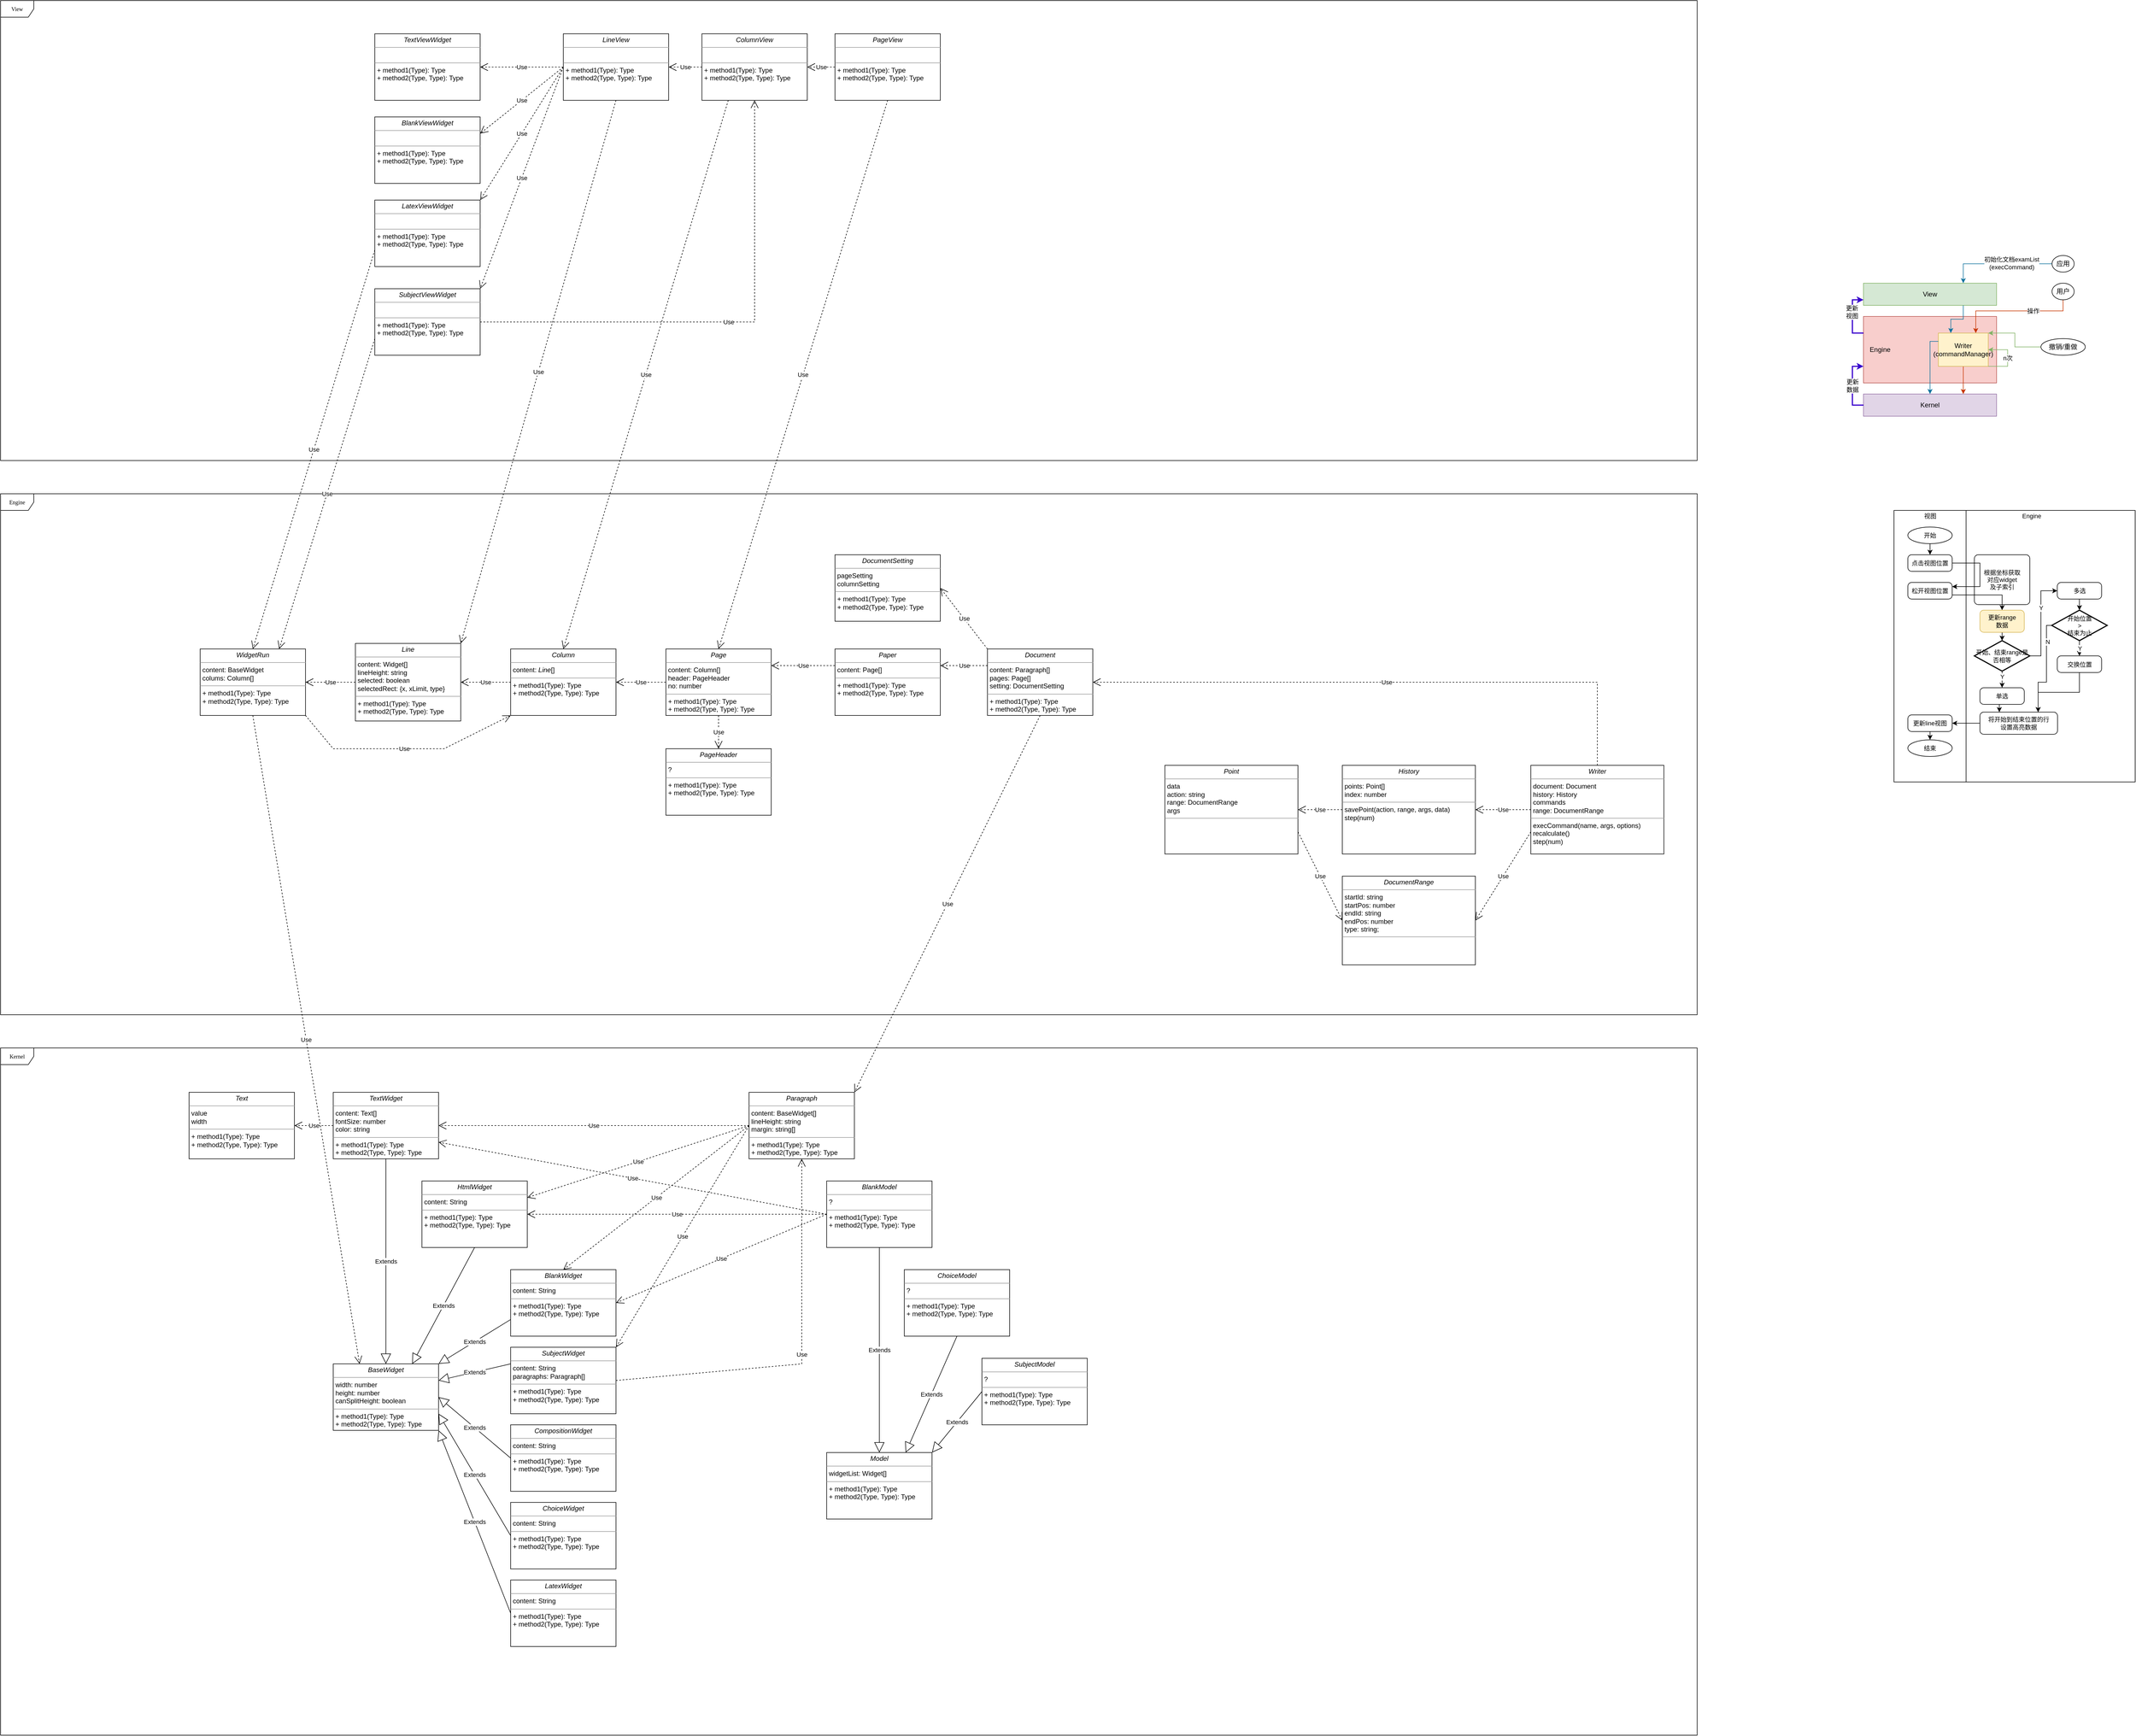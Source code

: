 <mxfile version="18.0.6" type="github">
  <diagram name="Page-1" id="c4acf3e9-155e-7222-9cf6-157b1a14988f">
    <mxGraphModel dx="2783" dy="3428" grid="1" gridSize="10" guides="1" tooltips="1" connect="1" arrows="1" fold="1" page="1" pageScale="1" pageWidth="850" pageHeight="1100" background="none" math="0" shadow="0">
      <root>
        <mxCell id="0" />
        <mxCell id="1" parent="0" />
        <mxCell id="eiwNIzdNadxtpNHis9UP-96" value="" style="verticalLabelPosition=bottom;verticalAlign=top;html=1;shape=mxgraph.basic.rect;fillColor2=none;strokeWidth=1;size=20;indent=5;fontSize=11;" vertex="1" parent="1">
          <mxGeometry x="3135" y="-1070" width="130" height="490" as="geometry" />
        </mxCell>
        <mxCell id="eiwNIzdNadxtpNHis9UP-95" value="" style="verticalLabelPosition=bottom;verticalAlign=top;html=1;shape=mxgraph.basic.rect;fillColor2=none;strokeWidth=1;size=20;indent=5;fontSize=11;" vertex="1" parent="1">
          <mxGeometry x="3265" y="-1070" width="305" height="490" as="geometry" />
        </mxCell>
        <mxCell id="fuyfgmNVLUuhkr_44X1W-9" value="Engine" style="shape=umlFrame;whiteSpace=wrap;html=1;rounded=0;shadow=0;comic=0;labelBackgroundColor=none;strokeWidth=1;fontFamily=Verdana;fontSize=10;align=center;" parent="1" vertex="1">
          <mxGeometry x="-280" y="-1100" width="3060" height="940" as="geometry" />
        </mxCell>
        <mxCell id="17acba5748e5396b-1" value="Kernel" style="shape=umlFrame;whiteSpace=wrap;html=1;rounded=0;shadow=0;comic=0;labelBackgroundColor=none;strokeWidth=1;fontFamily=Verdana;fontSize=10;align=center;" parent="1" vertex="1">
          <mxGeometry x="-280" y="-100" width="3060" height="1240" as="geometry" />
        </mxCell>
        <mxCell id="5d2195bd80daf111-18" value="&lt;p style=&quot;margin: 0px ; margin-top: 4px ; text-align: center&quot;&gt;&lt;i&gt;Text&lt;/i&gt;&lt;/p&gt;&lt;hr size=&quot;1&quot;&gt;&lt;p style=&quot;margin: 0px ; margin-left: 4px&quot;&gt;value&lt;/p&gt;&lt;p style=&quot;margin: 0px ; margin-left: 4px&quot;&gt;width&lt;/p&gt;&lt;hr size=&quot;1&quot;&gt;&lt;p style=&quot;margin: 0px ; margin-left: 4px&quot;&gt;+ method1(Type): Type&lt;br&gt;+ method2(Type, Type): Type&lt;/p&gt;" style="verticalAlign=top;align=left;overflow=fill;fontSize=12;fontFamily=Helvetica;html=1;rounded=0;shadow=0;comic=0;labelBackgroundColor=none;strokeWidth=1" parent="1" vertex="1">
          <mxGeometry x="60" y="-20" width="190" height="120" as="geometry" />
        </mxCell>
        <mxCell id="0qslpQPDbHQwRN-v0XV1-1" value="&lt;p style=&quot;margin: 0px ; margin-top: 4px ; text-align: center&quot;&gt;&lt;i&gt;TextWidget&lt;/i&gt;&lt;/p&gt;&lt;hr size=&quot;1&quot;&gt;&lt;p style=&quot;margin: 0px ; margin-left: 4px&quot;&gt;content: Text[]&lt;/p&gt;&lt;p style=&quot;margin: 0px ; margin-left: 4px&quot;&gt;fontSize: number&lt;/p&gt;&lt;p style=&quot;margin: 0px ; margin-left: 4px&quot;&gt;color: string&lt;/p&gt;&lt;hr size=&quot;1&quot;&gt;&lt;p style=&quot;margin: 0px ; margin-left: 4px&quot;&gt;+ method1(Type): Type&lt;br&gt;+ method2(Type, Type): Type&lt;/p&gt;" style="verticalAlign=top;align=left;overflow=fill;fontSize=12;fontFamily=Helvetica;html=1;rounded=0;shadow=0;comic=0;labelBackgroundColor=none;strokeWidth=1" parent="1" vertex="1">
          <mxGeometry x="320" y="-20" width="190" height="120" as="geometry" />
        </mxCell>
        <mxCell id="0qslpQPDbHQwRN-v0XV1-2" value="&lt;p style=&quot;margin: 0px ; margin-top: 4px ; text-align: center&quot;&gt;&lt;i&gt;HtmlWidget&lt;/i&gt;&lt;/p&gt;&lt;hr size=&quot;1&quot;&gt;&lt;p style=&quot;margin: 0px ; margin-left: 4px&quot;&gt;content: String&lt;/p&gt;&lt;hr size=&quot;1&quot;&gt;&lt;p style=&quot;margin: 0px ; margin-left: 4px&quot;&gt;+ method1(Type): Type&lt;br&gt;+ method2(Type, Type): Type&lt;/p&gt;" style="verticalAlign=top;align=left;overflow=fill;fontSize=12;fontFamily=Helvetica;html=1;rounded=0;shadow=0;comic=0;labelBackgroundColor=none;strokeWidth=1" parent="1" vertex="1">
          <mxGeometry x="480" y="140" width="190" height="120" as="geometry" />
        </mxCell>
        <mxCell id="0qslpQPDbHQwRN-v0XV1-3" value="&lt;p style=&quot;margin: 0px ; margin-top: 4px ; text-align: center&quot;&gt;&lt;i&gt;BlankWidget&lt;/i&gt;&lt;/p&gt;&lt;hr size=&quot;1&quot;&gt;&lt;p style=&quot;margin: 0px ; margin-left: 4px&quot;&gt;content: String&lt;/p&gt;&lt;hr size=&quot;1&quot;&gt;&lt;p style=&quot;margin: 0px ; margin-left: 4px&quot;&gt;+ method1(Type): Type&lt;br&gt;+ method2(Type, Type): Type&lt;/p&gt;" style="verticalAlign=top;align=left;overflow=fill;fontSize=12;fontFamily=Helvetica;html=1;rounded=0;shadow=0;comic=0;labelBackgroundColor=none;strokeWidth=1" parent="1" vertex="1">
          <mxGeometry x="640" y="300" width="190" height="120" as="geometry" />
        </mxCell>
        <mxCell id="0qslpQPDbHQwRN-v0XV1-4" value="Use" style="endArrow=open;endSize=12;dashed=1;html=1;rounded=0;exitX=0;exitY=0.5;exitDx=0;exitDy=0;entryX=1;entryY=0.5;entryDx=0;entryDy=0;" parent="1" source="0qslpQPDbHQwRN-v0XV1-1" target="5d2195bd80daf111-18" edge="1">
          <mxGeometry width="160" relative="1" as="geometry">
            <mxPoint x="290" y="90" as="sourcePoint" />
            <mxPoint x="450" y="90" as="targetPoint" />
          </mxGeometry>
        </mxCell>
        <mxCell id="0qslpQPDbHQwRN-v0XV1-5" value="&lt;p style=&quot;margin: 0px ; margin-top: 4px ; text-align: center&quot;&gt;&lt;i&gt;Line&lt;/i&gt;&lt;/p&gt;&lt;hr size=&quot;1&quot;&gt;&lt;p style=&quot;margin: 0px ; margin-left: 4px&quot;&gt;content: Widget[]&lt;/p&gt;&lt;p style=&quot;margin: 0px ; margin-left: 4px&quot;&gt;lineHeight: string&lt;br&gt;&lt;/p&gt;&lt;p style=&quot;margin: 0px ; margin-left: 4px&quot;&gt;selected: boolean&lt;/p&gt;&lt;p style=&quot;margin: 0px ; margin-left: 4px&quot;&gt;selectedRect: {x, xLimit, type}&lt;br&gt;&lt;/p&gt;&lt;hr size=&quot;1&quot;&gt;&lt;p style=&quot;margin: 0px ; margin-left: 4px&quot;&gt;+ method1(Type): Type&lt;br&gt;+ method2(Type, Type): Type&lt;/p&gt;" style="verticalAlign=top;align=left;overflow=fill;fontSize=12;fontFamily=Helvetica;html=1;rounded=0;shadow=0;comic=0;labelBackgroundColor=none;strokeWidth=1" parent="1" vertex="1">
          <mxGeometry x="360" y="-830" width="190" height="140" as="geometry" />
        </mxCell>
        <mxCell id="0qslpQPDbHQwRN-v0XV1-6" value="&lt;p style=&quot;margin: 0px ; margin-top: 4px ; text-align: center&quot;&gt;&lt;i&gt;BaseWidget&lt;/i&gt;&lt;/p&gt;&lt;hr size=&quot;1&quot;&gt;&lt;p style=&quot;margin: 0px ; margin-left: 4px&quot;&gt;width: number&lt;/p&gt;&lt;p style=&quot;margin: 0px ; margin-left: 4px&quot;&gt;height: number&lt;/p&gt;&lt;p style=&quot;margin: 0px ; margin-left: 4px&quot;&gt;canSplitHeight: boolean&lt;/p&gt;&lt;hr size=&quot;1&quot;&gt;&lt;p style=&quot;margin: 0px ; margin-left: 4px&quot;&gt;+ method1(Type): Type&lt;br&gt;+ method2(Type, Type): Type&lt;/p&gt;" style="verticalAlign=top;align=left;overflow=fill;fontSize=12;fontFamily=Helvetica;html=1;rounded=0;shadow=0;comic=0;labelBackgroundColor=none;strokeWidth=1" parent="1" vertex="1">
          <mxGeometry x="320" y="470" width="190" height="120" as="geometry" />
        </mxCell>
        <mxCell id="0qslpQPDbHQwRN-v0XV1-8" value="Use" style="endArrow=open;endSize=12;dashed=1;html=1;rounded=0;exitX=0;exitY=0.5;exitDx=0;exitDy=0;entryX=1;entryY=0.5;entryDx=0;entryDy=0;" parent="1" source="0qslpQPDbHQwRN-v0XV1-16" target="0qslpQPDbHQwRN-v0XV1-1" edge="1">
          <mxGeometry width="160" relative="1" as="geometry">
            <mxPoint x="430" y="320" as="sourcePoint" />
            <mxPoint x="590" y="320" as="targetPoint" />
          </mxGeometry>
        </mxCell>
        <mxCell id="0qslpQPDbHQwRN-v0XV1-11" value="Use" style="endArrow=open;endSize=12;dashed=1;html=1;rounded=0;entryX=1;entryY=0.25;entryDx=0;entryDy=0;exitX=0;exitY=0.5;exitDx=0;exitDy=0;" parent="1" source="0qslpQPDbHQwRN-v0XV1-16" target="0qslpQPDbHQwRN-v0XV1-2" edge="1">
          <mxGeometry width="160" relative="1" as="geometry">
            <mxPoint x="890" y="40" as="sourcePoint" />
            <mxPoint x="520" y="50" as="targetPoint" />
          </mxGeometry>
        </mxCell>
        <mxCell id="0qslpQPDbHQwRN-v0XV1-12" value="Use" style="endArrow=open;endSize=12;dashed=1;html=1;rounded=0;entryX=0.5;entryY=0;entryDx=0;entryDy=0;" parent="1" target="0qslpQPDbHQwRN-v0XV1-3" edge="1">
          <mxGeometry width="160" relative="1" as="geometry">
            <mxPoint x="1070" y="40" as="sourcePoint" />
            <mxPoint x="645" y="110" as="targetPoint" />
          </mxGeometry>
        </mxCell>
        <mxCell id="0qslpQPDbHQwRN-v0XV1-13" value="Extends" style="endArrow=block;endSize=16;endFill=0;html=1;rounded=0;exitX=0.5;exitY=1;exitDx=0;exitDy=0;" parent="1" source="0qslpQPDbHQwRN-v0XV1-1" target="0qslpQPDbHQwRN-v0XV1-6" edge="1">
          <mxGeometry width="160" relative="1" as="geometry">
            <mxPoint x="370" y="290" as="sourcePoint" />
            <mxPoint x="530" y="290" as="targetPoint" />
          </mxGeometry>
        </mxCell>
        <mxCell id="0qslpQPDbHQwRN-v0XV1-14" value="Extends" style="endArrow=block;endSize=16;endFill=0;html=1;rounded=0;exitX=0.5;exitY=1;exitDx=0;exitDy=0;entryX=0.75;entryY=0;entryDx=0;entryDy=0;" parent="1" source="0qslpQPDbHQwRN-v0XV1-2" target="0qslpQPDbHQwRN-v0XV1-6" edge="1">
          <mxGeometry width="160" relative="1" as="geometry">
            <mxPoint x="425" y="110" as="sourcePoint" />
            <mxPoint x="425" y="480" as="targetPoint" />
          </mxGeometry>
        </mxCell>
        <mxCell id="0qslpQPDbHQwRN-v0XV1-15" value="Extends" style="endArrow=block;endSize=16;endFill=0;html=1;rounded=0;exitX=0;exitY=0.75;exitDx=0;exitDy=0;entryX=1;entryY=0;entryDx=0;entryDy=0;" parent="1" source="0qslpQPDbHQwRN-v0XV1-3" target="0qslpQPDbHQwRN-v0XV1-6" edge="1">
          <mxGeometry width="160" relative="1" as="geometry">
            <mxPoint x="645" y="230" as="sourcePoint" />
            <mxPoint x="472.5" y="480" as="targetPoint" />
          </mxGeometry>
        </mxCell>
        <mxCell id="0qslpQPDbHQwRN-v0XV1-16" value="&lt;p style=&quot;margin: 0px ; margin-top: 4px ; text-align: center&quot;&gt;&lt;i&gt;Paragraph&lt;/i&gt;&lt;br&gt;&lt;/p&gt;&lt;hr size=&quot;1&quot;&gt;&lt;p style=&quot;margin: 0px ; margin-left: 4px&quot;&gt;content: BaseWidget[]&lt;/p&gt;&lt;p style=&quot;margin: 0px ; margin-left: 4px&quot;&gt;lineHeight: string&lt;br&gt;margin: string[]&lt;/p&gt;&lt;hr size=&quot;1&quot;&gt;&lt;p style=&quot;margin: 0px ; margin-left: 4px&quot;&gt;+ method1(Type): Type&lt;br&gt;+ method2(Type, Type): Type&lt;/p&gt;" style="verticalAlign=top;align=left;overflow=fill;fontSize=12;fontFamily=Helvetica;html=1;rounded=0;shadow=0;comic=0;labelBackgroundColor=none;strokeWidth=1" parent="1" vertex="1">
          <mxGeometry x="1070" y="-20" width="190" height="120" as="geometry" />
        </mxCell>
        <mxCell id="0qslpQPDbHQwRN-v0XV1-17" value="Use" style="endArrow=open;endSize=12;dashed=1;html=1;rounded=0;entryX=1;entryY=0.5;entryDx=0;entryDy=0;exitX=0;exitY=0.5;exitDx=0;exitDy=0;" parent="1" source="0qslpQPDbHQwRN-v0XV1-5" target="fuyfgmNVLUuhkr_44X1W-13" edge="1">
          <mxGeometry width="160" relative="1" as="geometry">
            <mxPoint x="450" y="-250" as="sourcePoint" />
            <mxPoint x="290" y="-160" as="targetPoint" />
          </mxGeometry>
        </mxCell>
        <mxCell id="0qslpQPDbHQwRN-v0XV1-18" value="&lt;p style=&quot;margin: 0px ; margin-top: 4px ; text-align: center&quot;&gt;&lt;i&gt;BlankModel&lt;/i&gt;&lt;br&gt;&lt;/p&gt;&lt;hr size=&quot;1&quot;&gt;&lt;p style=&quot;margin: 0px ; margin-left: 4px&quot;&gt;?&lt;/p&gt;&lt;hr size=&quot;1&quot;&gt;&lt;p style=&quot;margin: 0px ; margin-left: 4px&quot;&gt;+ method1(Type): Type&lt;br&gt;+ method2(Type, Type): Type&lt;/p&gt;" style="verticalAlign=top;align=left;overflow=fill;fontSize=12;fontFamily=Helvetica;html=1;rounded=0;shadow=0;comic=0;labelBackgroundColor=none;strokeWidth=1" parent="1" vertex="1">
          <mxGeometry x="1210" y="140" width="190" height="120" as="geometry" />
        </mxCell>
        <mxCell id="0qslpQPDbHQwRN-v0XV1-19" value="Use" style="endArrow=open;endSize=12;dashed=1;html=1;rounded=0;entryX=1;entryY=0.75;entryDx=0;entryDy=0;exitX=0;exitY=0.5;exitDx=0;exitDy=0;" parent="1" source="0qslpQPDbHQwRN-v0XV1-18" target="0qslpQPDbHQwRN-v0XV1-1" edge="1">
          <mxGeometry width="160" relative="1" as="geometry">
            <mxPoint x="1090" y="210" as="sourcePoint" />
            <mxPoint x="1270" y="200" as="targetPoint" />
          </mxGeometry>
        </mxCell>
        <mxCell id="0qslpQPDbHQwRN-v0XV1-20" value="&lt;p style=&quot;margin: 0px ; margin-top: 4px ; text-align: center&quot;&gt;&lt;i&gt;Column&lt;/i&gt;&lt;br&gt;&lt;/p&gt;&lt;hr size=&quot;1&quot;&gt;&lt;p style=&quot;margin: 0px ; margin-left: 4px&quot;&gt;content:&amp;nbsp;&lt;i style=&quot;text-align: center&quot;&gt;Line&lt;/i&gt;[]&lt;/p&gt;&lt;hr size=&quot;1&quot;&gt;&lt;p style=&quot;margin: 0px ; margin-left: 4px&quot;&gt;+ method1(Type): Type&lt;br&gt;+ method2(Type, Type): Type&lt;/p&gt;" style="verticalAlign=top;align=left;overflow=fill;fontSize=12;fontFamily=Helvetica;html=1;rounded=0;shadow=0;comic=0;labelBackgroundColor=none;strokeWidth=1" parent="1" vertex="1">
          <mxGeometry x="640" y="-820" width="190" height="120" as="geometry" />
        </mxCell>
        <mxCell id="0qslpQPDbHQwRN-v0XV1-21" value="&lt;p style=&quot;margin: 0px ; margin-top: 4px ; text-align: center&quot;&gt;&lt;i&gt;Page&lt;/i&gt;&lt;br&gt;&lt;/p&gt;&lt;hr size=&quot;1&quot;&gt;&lt;p style=&quot;margin: 0px ; margin-left: 4px&quot;&gt;content: Column[]&lt;/p&gt;&lt;p style=&quot;margin: 0px ; margin-left: 4px&quot;&gt;header: PageHeader&lt;/p&gt;&lt;p style=&quot;margin: 0px ; margin-left: 4px&quot;&gt;no: number&lt;/p&gt;&lt;hr size=&quot;1&quot;&gt;&lt;p style=&quot;margin: 0px ; margin-left: 4px&quot;&gt;+ method1(Type): Type&lt;br&gt;+ method2(Type, Type): Type&lt;/p&gt;" style="verticalAlign=top;align=left;overflow=fill;fontSize=12;fontFamily=Helvetica;html=1;rounded=0;shadow=0;comic=0;labelBackgroundColor=none;strokeWidth=1" parent="1" vertex="1">
          <mxGeometry x="920" y="-820" width="190" height="120" as="geometry" />
        </mxCell>
        <mxCell id="0qslpQPDbHQwRN-v0XV1-23" value="Use" style="endArrow=open;endSize=12;dashed=1;html=1;rounded=0;entryX=1;entryY=0.5;entryDx=0;entryDy=0;exitX=0;exitY=0.5;exitDx=0;exitDy=0;" parent="1" source="0qslpQPDbHQwRN-v0XV1-21" target="0qslpQPDbHQwRN-v0XV1-20" edge="1">
          <mxGeometry width="160" relative="1" as="geometry">
            <mxPoint x="785" y="-370" as="sourcePoint" />
            <mxPoint x="695" y="-370" as="targetPoint" />
          </mxGeometry>
        </mxCell>
        <mxCell id="0qslpQPDbHQwRN-v0XV1-24" value="&lt;p style=&quot;margin: 0px ; margin-top: 4px ; text-align: center&quot;&gt;&lt;i&gt;ChoiceModel&lt;/i&gt;&lt;br&gt;&lt;/p&gt;&lt;hr size=&quot;1&quot;&gt;&lt;p style=&quot;margin: 0px ; margin-left: 4px&quot;&gt;?&lt;/p&gt;&lt;hr size=&quot;1&quot;&gt;&lt;p style=&quot;margin: 0px ; margin-left: 4px&quot;&gt;+ method1(Type): Type&lt;br&gt;+ method2(Type, Type): Type&lt;/p&gt;" style="verticalAlign=top;align=left;overflow=fill;fontSize=12;fontFamily=Helvetica;html=1;rounded=0;shadow=0;comic=0;labelBackgroundColor=none;strokeWidth=1" parent="1" vertex="1">
          <mxGeometry x="1350" y="300" width="190" height="120" as="geometry" />
        </mxCell>
        <mxCell id="0qslpQPDbHQwRN-v0XV1-25" value="&lt;p style=&quot;margin: 0px ; margin-top: 4px ; text-align: center&quot;&gt;&lt;i&gt;SubjectModel&lt;/i&gt;&lt;br&gt;&lt;/p&gt;&lt;hr size=&quot;1&quot;&gt;&lt;p style=&quot;margin: 0px ; margin-left: 4px&quot;&gt;?&lt;/p&gt;&lt;hr size=&quot;1&quot;&gt;&lt;p style=&quot;margin: 0px ; margin-left: 4px&quot;&gt;+ method1(Type): Type&lt;br&gt;+ method2(Type, Type): Type&lt;/p&gt;" style="verticalAlign=top;align=left;overflow=fill;fontSize=12;fontFamily=Helvetica;html=1;rounded=0;shadow=0;comic=0;labelBackgroundColor=none;strokeWidth=1" parent="1" vertex="1">
          <mxGeometry x="1490" y="460" width="190" height="120" as="geometry" />
        </mxCell>
        <mxCell id="0qslpQPDbHQwRN-v0XV1-26" value="&lt;p style=&quot;margin: 0px ; margin-top: 4px ; text-align: center&quot;&gt;&lt;i&gt;Model&lt;/i&gt;&lt;br&gt;&lt;/p&gt;&lt;hr size=&quot;1&quot;&gt;&lt;p style=&quot;margin: 0px ; margin-left: 4px&quot;&gt;widgetList: Widget[]&lt;/p&gt;&lt;hr size=&quot;1&quot;&gt;&lt;p style=&quot;margin: 0px ; margin-left: 4px&quot;&gt;+ method1(Type): Type&lt;br&gt;+ method2(Type, Type): Type&lt;/p&gt;" style="verticalAlign=top;align=left;overflow=fill;fontSize=12;fontFamily=Helvetica;html=1;rounded=0;shadow=0;comic=0;labelBackgroundColor=none;strokeWidth=1" parent="1" vertex="1">
          <mxGeometry x="1210" y="630" width="190" height="120" as="geometry" />
        </mxCell>
        <mxCell id="0qslpQPDbHQwRN-v0XV1-27" value="Extends" style="endArrow=block;endSize=16;endFill=0;html=1;rounded=0;exitX=0.5;exitY=1;exitDx=0;exitDy=0;entryX=0.5;entryY=0;entryDx=0;entryDy=0;" parent="1" source="0qslpQPDbHQwRN-v0XV1-18" target="0qslpQPDbHQwRN-v0XV1-26" edge="1">
          <mxGeometry width="160" relative="1" as="geometry">
            <mxPoint x="195" y="270" as="sourcePoint" />
            <mxPoint x="195" y="640" as="targetPoint" />
          </mxGeometry>
        </mxCell>
        <mxCell id="0qslpQPDbHQwRN-v0XV1-28" value="Extends" style="endArrow=block;endSize=16;endFill=0;html=1;rounded=0;exitX=0.5;exitY=1;exitDx=0;exitDy=0;entryX=0.75;entryY=0;entryDx=0;entryDy=0;" parent="1" source="0qslpQPDbHQwRN-v0XV1-24" target="0qslpQPDbHQwRN-v0XV1-26" edge="1">
          <mxGeometry width="160" relative="1" as="geometry">
            <mxPoint x="1315" y="270" as="sourcePoint" />
            <mxPoint x="1315" y="640" as="targetPoint" />
          </mxGeometry>
        </mxCell>
        <mxCell id="0qslpQPDbHQwRN-v0XV1-29" value="Extends" style="endArrow=block;endSize=16;endFill=0;html=1;rounded=0;exitX=0;exitY=0.5;exitDx=0;exitDy=0;entryX=1;entryY=0;entryDx=0;entryDy=0;" parent="1" source="0qslpQPDbHQwRN-v0XV1-25" target="0qslpQPDbHQwRN-v0XV1-26" edge="1">
          <mxGeometry width="160" relative="1" as="geometry">
            <mxPoint x="1450" y="520" as="sourcePoint" />
            <mxPoint x="1400" y="690" as="targetPoint" />
          </mxGeometry>
        </mxCell>
        <mxCell id="0qslpQPDbHQwRN-v0XV1-31" value="Use" style="endArrow=open;endSize=12;dashed=1;html=1;rounded=0;exitX=0;exitY=0.5;exitDx=0;exitDy=0;entryX=1;entryY=0.5;entryDx=0;entryDy=0;" parent="1" source="0qslpQPDbHQwRN-v0XV1-20" target="0qslpQPDbHQwRN-v0XV1-5" edge="1">
          <mxGeometry width="160" relative="1" as="geometry">
            <mxPoint x="1375" y="-220" as="sourcePoint" />
            <mxPoint x="855" y="-760" as="targetPoint" />
          </mxGeometry>
        </mxCell>
        <mxCell id="0qslpQPDbHQwRN-v0XV1-32" value="Use" style="endArrow=open;endSize=12;dashed=1;html=1;rounded=0;entryX=1;entryY=0.5;entryDx=0;entryDy=0;exitX=0;exitY=0.5;exitDx=0;exitDy=0;" parent="1" source="0qslpQPDbHQwRN-v0XV1-18" target="0qslpQPDbHQwRN-v0XV1-2" edge="1">
          <mxGeometry width="160" relative="1" as="geometry">
            <mxPoint x="1370" y="210" as="sourcePoint" />
            <mxPoint x="520" y="80" as="targetPoint" />
          </mxGeometry>
        </mxCell>
        <mxCell id="0qslpQPDbHQwRN-v0XV1-33" value="Use" style="endArrow=open;endSize=12;dashed=1;html=1;rounded=0;entryX=1;entryY=0.5;entryDx=0;entryDy=0;exitX=0;exitY=0.5;exitDx=0;exitDy=0;" parent="1" source="0qslpQPDbHQwRN-v0XV1-18" target="0qslpQPDbHQwRN-v0XV1-3" edge="1">
          <mxGeometry width="160" relative="1" as="geometry">
            <mxPoint x="1360" y="200" as="sourcePoint" />
            <mxPoint x="680" y="210" as="targetPoint" />
          </mxGeometry>
        </mxCell>
        <mxCell id="0qslpQPDbHQwRN-v0XV1-36" value="&lt;p style=&quot;margin: 0px ; margin-top: 4px ; text-align: center&quot;&gt;&lt;i&gt;PageHeader&lt;/i&gt;&lt;br&gt;&lt;/p&gt;&lt;hr size=&quot;1&quot;&gt;&lt;p style=&quot;margin: 0px ; margin-left: 4px&quot;&gt;?&lt;/p&gt;&lt;hr size=&quot;1&quot;&gt;&lt;p style=&quot;margin: 0px ; margin-left: 4px&quot;&gt;+ method1(Type): Type&lt;br&gt;+ method2(Type, Type): Type&lt;/p&gt;" style="verticalAlign=top;align=left;overflow=fill;fontSize=12;fontFamily=Helvetica;html=1;rounded=0;shadow=0;comic=0;labelBackgroundColor=none;strokeWidth=1" parent="1" vertex="1">
          <mxGeometry x="920" y="-640" width="190" height="120" as="geometry" />
        </mxCell>
        <mxCell id="0qslpQPDbHQwRN-v0XV1-37" value="Use" style="endArrow=open;endSize=12;dashed=1;html=1;rounded=0;entryX=0.5;entryY=0;entryDx=0;entryDy=0;exitX=0.5;exitY=1;exitDx=0;exitDy=0;" parent="1" source="0qslpQPDbHQwRN-v0XV1-21" target="0qslpQPDbHQwRN-v0XV1-36" edge="1">
          <mxGeometry width="160" relative="1" as="geometry">
            <mxPoint x="1585" y="-370" as="sourcePoint" />
            <mxPoint x="1135" y="-370" as="targetPoint" />
          </mxGeometry>
        </mxCell>
        <mxCell id="fuyfgmNVLUuhkr_44X1W-4" value="&lt;p style=&quot;margin: 0px ; margin-top: 4px ; text-align: center&quot;&gt;&lt;i&gt;Document&lt;/i&gt;&lt;/p&gt;&lt;hr size=&quot;1&quot;&gt;&lt;p style=&quot;margin: 0px ; margin-left: 4px&quot;&gt;content: Paragraph[]&lt;/p&gt;&lt;p style=&quot;margin: 0px ; margin-left: 4px&quot;&gt;pages: Page[]&lt;/p&gt;&lt;p style=&quot;margin: 0px ; margin-left: 4px&quot;&gt;setting: DocumentSetting&lt;/p&gt;&lt;hr size=&quot;1&quot;&gt;&lt;p style=&quot;margin: 0px ; margin-left: 4px&quot;&gt;+ method1(Type): Type&lt;br&gt;+ method2(Type, Type): Type&lt;/p&gt;" style="verticalAlign=top;align=left;overflow=fill;fontSize=12;fontFamily=Helvetica;html=1;rounded=0;shadow=0;comic=0;labelBackgroundColor=none;strokeWidth=1" parent="1" vertex="1">
          <mxGeometry x="1500" y="-820" width="190" height="120" as="geometry" />
        </mxCell>
        <mxCell id="fuyfgmNVLUuhkr_44X1W-5" value="Use" style="endArrow=open;endSize=12;dashed=1;html=1;rounded=0;entryX=1;entryY=0;entryDx=0;entryDy=0;exitX=0.5;exitY=1;exitDx=0;exitDy=0;" parent="1" source="fuyfgmNVLUuhkr_44X1W-4" target="0qslpQPDbHQwRN-v0XV1-16" edge="1">
          <mxGeometry width="160" relative="1" as="geometry">
            <mxPoint x="2010" y="-230" as="sourcePoint" />
            <mxPoint x="1865" y="-110" as="targetPoint" />
          </mxGeometry>
        </mxCell>
        <mxCell id="fuyfgmNVLUuhkr_44X1W-6" value="Use" style="endArrow=open;endSize=12;dashed=1;html=1;rounded=0;entryX=1;entryY=0.25;entryDx=0;entryDy=0;exitX=0;exitY=0.25;exitDx=0;exitDy=0;" parent="1" source="fuyfgmNVLUuhkr_44X1W-4" target="fuyfgmNVLUuhkr_44X1W-10" edge="1">
          <mxGeometry width="160" relative="1" as="geometry">
            <mxPoint x="1585" y="-750" as="sourcePoint" />
            <mxPoint x="1440" y="-630" as="targetPoint" />
          </mxGeometry>
        </mxCell>
        <mxCell id="fuyfgmNVLUuhkr_44X1W-7" value="&lt;p style=&quot;margin: 0px ; margin-top: 4px ; text-align: center&quot;&gt;&lt;i&gt;DocumentSetting&lt;/i&gt;&lt;/p&gt;&lt;hr size=&quot;1&quot;&gt;&lt;p style=&quot;margin: 0px ; margin-left: 4px&quot;&gt;pageSetting&lt;/p&gt;&lt;p style=&quot;margin: 0px ; margin-left: 4px&quot;&gt;columnSetting&lt;/p&gt;&lt;hr size=&quot;1&quot;&gt;&lt;p style=&quot;margin: 0px ; margin-left: 4px&quot;&gt;+ method1(Type): Type&lt;br&gt;+ method2(Type, Type): Type&lt;/p&gt;" style="verticalAlign=top;align=left;overflow=fill;fontSize=12;fontFamily=Helvetica;html=1;rounded=0;shadow=0;comic=0;labelBackgroundColor=none;strokeWidth=1" parent="1" vertex="1">
          <mxGeometry x="1225" y="-990" width="190" height="120" as="geometry" />
        </mxCell>
        <mxCell id="fuyfgmNVLUuhkr_44X1W-8" value="Use" style="endArrow=open;endSize=12;dashed=1;html=1;rounded=0;entryX=1;entryY=0.5;entryDx=0;entryDy=0;exitX=0;exitY=0;exitDx=0;exitDy=0;" parent="1" source="fuyfgmNVLUuhkr_44X1W-4" target="fuyfgmNVLUuhkr_44X1W-7" edge="1">
          <mxGeometry width="160" relative="1" as="geometry">
            <mxPoint x="1585.0" y="-780" as="sourcePoint" />
            <mxPoint x="1425" y="-780" as="targetPoint" />
          </mxGeometry>
        </mxCell>
        <mxCell id="fuyfgmNVLUuhkr_44X1W-10" value="&lt;p style=&quot;margin: 0px ; margin-top: 4px ; text-align: center&quot;&gt;&lt;i&gt;Paper&lt;/i&gt;&lt;br&gt;&lt;/p&gt;&lt;hr size=&quot;1&quot;&gt;&lt;p style=&quot;margin: 0px ; margin-left: 4px&quot;&gt;content: Page[]&lt;/p&gt;&lt;hr size=&quot;1&quot;&gt;&lt;p style=&quot;margin: 0px ; margin-left: 4px&quot;&gt;+ method1(Type): Type&lt;br&gt;+ method2(Type, Type): Type&lt;/p&gt;" style="verticalAlign=top;align=left;overflow=fill;fontSize=12;fontFamily=Helvetica;html=1;rounded=0;shadow=0;comic=0;labelBackgroundColor=none;strokeWidth=1" parent="1" vertex="1">
          <mxGeometry x="1225" y="-820" width="190" height="120" as="geometry" />
        </mxCell>
        <mxCell id="fuyfgmNVLUuhkr_44X1W-11" value="Use" style="endArrow=open;endSize=12;dashed=1;html=1;rounded=0;entryX=1;entryY=0.25;entryDx=0;entryDy=0;exitX=0;exitY=0.25;exitDx=0;exitDy=0;" parent="1" source="fuyfgmNVLUuhkr_44X1W-10" target="0qslpQPDbHQwRN-v0XV1-21" edge="1">
          <mxGeometry width="160" relative="1" as="geometry">
            <mxPoint x="1585" y="-780" as="sourcePoint" />
            <mxPoint x="1425" y="-780" as="targetPoint" />
          </mxGeometry>
        </mxCell>
        <mxCell id="fuyfgmNVLUuhkr_44X1W-13" value="&lt;p style=&quot;margin: 0px ; margin-top: 4px ; text-align: center&quot;&gt;&lt;i&gt;WidgetRun&lt;/i&gt;&lt;/p&gt;&lt;hr size=&quot;1&quot;&gt;&lt;p style=&quot;margin: 0px ; margin-left: 4px&quot;&gt;content: BaseWidget&lt;br&gt;&lt;/p&gt;&lt;p style=&quot;margin: 0px ; margin-left: 4px&quot;&gt;colums: Column[]&lt;/p&gt;&lt;hr size=&quot;1&quot;&gt;&lt;p style=&quot;margin: 0px ; margin-left: 4px&quot;&gt;+ method1(Type): Type&lt;br&gt;+ method2(Type, Type): Type&lt;/p&gt;" style="verticalAlign=top;align=left;overflow=fill;fontSize=12;fontFamily=Helvetica;html=1;rounded=0;shadow=0;comic=0;labelBackgroundColor=none;strokeWidth=1" parent="1" vertex="1">
          <mxGeometry x="80" y="-820" width="190" height="120" as="geometry" />
        </mxCell>
        <mxCell id="fuyfgmNVLUuhkr_44X1W-14" value="Use" style="endArrow=open;endSize=12;dashed=1;html=1;rounded=0;exitX=0.5;exitY=1;exitDx=0;exitDy=0;entryX=0.25;entryY=0;entryDx=0;entryDy=0;" parent="1" source="fuyfgmNVLUuhkr_44X1W-13" target="0qslpQPDbHQwRN-v0XV1-6" edge="1">
          <mxGeometry width="160" relative="1" as="geometry">
            <mxPoint x="730" y="-350" as="sourcePoint" />
            <mxPoint x="520" y="-350" as="targetPoint" />
          </mxGeometry>
        </mxCell>
        <mxCell id="eiwNIzdNadxtpNHis9UP-1" value="&lt;p style=&quot;margin: 0px ; margin-top: 4px ; text-align: center&quot;&gt;&lt;i&gt;Writer&lt;/i&gt;&lt;br&gt;&lt;/p&gt;&lt;hr size=&quot;1&quot;&gt;&lt;p style=&quot;margin: 0px ; margin-left: 4px&quot;&gt;document: Document&lt;/p&gt;&lt;p style=&quot;margin: 0px ; margin-left: 4px&quot;&gt;history: History&lt;/p&gt;&lt;p style=&quot;margin: 0px ; margin-left: 4px&quot;&gt;commands&lt;/p&gt;&lt;p style=&quot;margin: 0px ; margin-left: 4px&quot;&gt;range:&amp;nbsp;DocumentRange&lt;/p&gt;&lt;hr size=&quot;1&quot;&gt;&lt;p style=&quot;margin: 0px ; margin-left: 4px&quot;&gt;execCommand(name, args, options)&lt;br&gt;&lt;/p&gt;&lt;p style=&quot;margin: 0px ; margin-left: 4px&quot;&gt;recalculate()&lt;br&gt;&lt;/p&gt;&lt;p style=&quot;margin: 0px ; margin-left: 4px&quot;&gt;step(num)&lt;br&gt;&lt;/p&gt;" style="verticalAlign=top;align=left;overflow=fill;fontSize=12;fontFamily=Helvetica;html=1;rounded=0;shadow=0;comic=0;labelBackgroundColor=none;strokeWidth=1" vertex="1" parent="1">
          <mxGeometry x="2480" y="-610" width="240" height="160" as="geometry" />
        </mxCell>
        <mxCell id="eiwNIzdNadxtpNHis9UP-2" value="Use" style="endArrow=open;endSize=12;dashed=1;html=1;rounded=0;entryX=1;entryY=0.5;entryDx=0;entryDy=0;exitX=0.5;exitY=0;exitDx=0;exitDy=0;" edge="1" parent="1" source="eiwNIzdNadxtpNHis9UP-1" target="fuyfgmNVLUuhkr_44X1W-4">
          <mxGeometry width="160" relative="1" as="geometry">
            <mxPoint x="1945" y="-380" as="sourcePoint" />
            <mxPoint x="1785" y="-380" as="targetPoint" />
            <Array as="points">
              <mxPoint x="2600" y="-760" />
            </Array>
          </mxGeometry>
        </mxCell>
        <mxCell id="eiwNIzdNadxtpNHis9UP-3" value="&lt;p style=&quot;margin: 0px ; margin-top: 4px ; text-align: center&quot;&gt;&lt;i&gt;History&lt;/i&gt;&lt;br&gt;&lt;/p&gt;&lt;hr size=&quot;1&quot;&gt;&lt;p style=&quot;margin: 0px ; margin-left: 4px&quot;&gt;points: Point[]&lt;/p&gt;&lt;p style=&quot;margin: 0px ; margin-left: 4px&quot;&gt;index: number&lt;/p&gt;&lt;hr size=&quot;1&quot;&gt;&lt;p style=&quot;margin: 0px ; margin-left: 4px&quot;&gt;savePoint(action, range, args, data)&lt;br&gt;&lt;/p&gt;&lt;p style=&quot;margin: 0px ; margin-left: 4px&quot;&gt;step(num)&lt;/p&gt;" style="verticalAlign=top;align=left;overflow=fill;fontSize=12;fontFamily=Helvetica;html=1;rounded=0;shadow=0;comic=0;labelBackgroundColor=none;strokeWidth=1" vertex="1" parent="1">
          <mxGeometry x="2140" y="-610" width="240" height="160" as="geometry" />
        </mxCell>
        <mxCell id="eiwNIzdNadxtpNHis9UP-4" value="&lt;p style=&quot;margin: 0px ; margin-top: 4px ; text-align: center&quot;&gt;&lt;i&gt;DocumentRange&lt;/i&gt;&lt;br&gt;&lt;/p&gt;&lt;hr size=&quot;1&quot;&gt;&lt;p style=&quot;margin: 0px ; margin-left: 4px&quot;&gt;startId: string&lt;/p&gt;&lt;p style=&quot;margin: 0px ; margin-left: 4px&quot;&gt;startPos: number&lt;/p&gt;&lt;p style=&quot;margin: 0px ; margin-left: 4px&quot;&gt;endId: string&lt;/p&gt;&lt;p style=&quot;margin: 0px ; margin-left: 4px&quot;&gt;endPos: number&lt;/p&gt;&lt;p style=&quot;margin: 0px ; margin-left: 4px&quot;&gt;type: string;&lt;br&gt;&lt;/p&gt;&lt;hr size=&quot;1&quot;&gt;&lt;p style=&quot;margin: 0px ; margin-left: 4px&quot;&gt;&lt;br&gt;&lt;/p&gt;" style="verticalAlign=top;align=left;overflow=fill;fontSize=12;fontFamily=Helvetica;html=1;rounded=0;shadow=0;comic=0;labelBackgroundColor=none;strokeWidth=1" vertex="1" parent="1">
          <mxGeometry x="2140" y="-410" width="240" height="160" as="geometry" />
        </mxCell>
        <mxCell id="eiwNIzdNadxtpNHis9UP-5" value="Use" style="endArrow=open;endSize=12;dashed=1;html=1;rounded=0;entryX=1;entryY=0.5;entryDx=0;entryDy=0;exitX=0;exitY=0.75;exitDx=0;exitDy=0;" edge="1" parent="1" source="eiwNIzdNadxtpNHis9UP-1" target="eiwNIzdNadxtpNHis9UP-4">
          <mxGeometry width="160" relative="1" as="geometry">
            <mxPoint x="2610" y="-600" as="sourcePoint" />
            <mxPoint x="2000" y="-980" as="targetPoint" />
          </mxGeometry>
        </mxCell>
        <mxCell id="eiwNIzdNadxtpNHis9UP-6" value="Use" style="endArrow=open;endSize=12;dashed=1;html=1;rounded=0;entryX=1;entryY=0.5;entryDx=0;entryDy=0;exitX=0;exitY=0.5;exitDx=0;exitDy=0;" edge="1" parent="1" source="eiwNIzdNadxtpNHis9UP-1" target="eiwNIzdNadxtpNHis9UP-3">
          <mxGeometry width="160" relative="1" as="geometry">
            <mxPoint x="2490" y="-480" as="sourcePoint" />
            <mxPoint x="2390" y="-320" as="targetPoint" />
          </mxGeometry>
        </mxCell>
        <mxCell id="eiwNIzdNadxtpNHis9UP-7" value="&lt;p style=&quot;margin: 0px ; margin-top: 4px ; text-align: center&quot;&gt;&lt;i&gt;Point&lt;/i&gt;&lt;br&gt;&lt;/p&gt;&lt;hr size=&quot;1&quot;&gt;&lt;p style=&quot;margin: 0px ; margin-left: 4px&quot;&gt;data&lt;/p&gt;&lt;p style=&quot;margin: 0px ; margin-left: 4px&quot;&gt;action: string&lt;/p&gt;&lt;p style=&quot;margin: 0px ; margin-left: 4px&quot;&gt;range: DocumentRange&lt;/p&gt;&lt;p style=&quot;margin: 0px ; margin-left: 4px&quot;&gt;args&lt;br&gt;&lt;/p&gt;&lt;hr size=&quot;1&quot;&gt;&lt;p style=&quot;margin: 0px ; margin-left: 4px&quot;&gt;&lt;br&gt;&lt;/p&gt;" style="verticalAlign=top;align=left;overflow=fill;fontSize=12;fontFamily=Helvetica;html=1;rounded=0;shadow=0;comic=0;labelBackgroundColor=none;strokeWidth=1" vertex="1" parent="1">
          <mxGeometry x="1820" y="-610" width="240" height="160" as="geometry" />
        </mxCell>
        <mxCell id="eiwNIzdNadxtpNHis9UP-8" value="Use" style="endArrow=open;endSize=12;dashed=1;html=1;rounded=0;entryX=0;entryY=0.5;entryDx=0;entryDy=0;exitX=1;exitY=0.75;exitDx=0;exitDy=0;" edge="1" parent="1" source="eiwNIzdNadxtpNHis9UP-7" target="eiwNIzdNadxtpNHis9UP-4">
          <mxGeometry width="160" relative="1" as="geometry">
            <mxPoint x="2770" y="-260" as="sourcePoint" />
            <mxPoint x="2670" y="-260" as="targetPoint" />
          </mxGeometry>
        </mxCell>
        <mxCell id="eiwNIzdNadxtpNHis9UP-9" value="Use" style="endArrow=open;endSize=12;dashed=1;html=1;rounded=0;entryX=1;entryY=0.5;entryDx=0;entryDy=0;exitX=0;exitY=0.5;exitDx=0;exitDy=0;" edge="1" parent="1" source="eiwNIzdNadxtpNHis9UP-3" target="eiwNIzdNadxtpNHis9UP-7">
          <mxGeometry width="160" relative="1" as="geometry">
            <mxPoint x="2770" y="-260" as="sourcePoint" />
            <mxPoint x="2670" y="-260" as="targetPoint" />
          </mxGeometry>
        </mxCell>
        <mxCell id="eiwNIzdNadxtpNHis9UP-10" value="&lt;p style=&quot;margin: 0px ; margin-top: 4px ; text-align: center&quot;&gt;&lt;i&gt;ChoiceWidget&lt;/i&gt;&lt;/p&gt;&lt;hr size=&quot;1&quot;&gt;&lt;p style=&quot;margin: 0px ; margin-left: 4px&quot;&gt;content: String&lt;/p&gt;&lt;hr size=&quot;1&quot;&gt;&lt;p style=&quot;margin: 0px ; margin-left: 4px&quot;&gt;+ method1(Type): Type&lt;br&gt;+ method2(Type, Type): Type&lt;/p&gt;" style="verticalAlign=top;align=left;overflow=fill;fontSize=12;fontFamily=Helvetica;html=1;rounded=0;shadow=0;comic=0;labelBackgroundColor=none;strokeWidth=1" vertex="1" parent="1">
          <mxGeometry x="640" y="720" width="190" height="120" as="geometry" />
        </mxCell>
        <mxCell id="eiwNIzdNadxtpNHis9UP-11" value="&lt;p style=&quot;margin: 0px ; margin-top: 4px ; text-align: center&quot;&gt;&lt;i&gt;CompositionWidget&lt;/i&gt;&lt;/p&gt;&lt;hr size=&quot;1&quot;&gt;&lt;p style=&quot;margin: 0px ; margin-left: 4px&quot;&gt;content: String&lt;/p&gt;&lt;hr size=&quot;1&quot;&gt;&lt;p style=&quot;margin: 0px ; margin-left: 4px&quot;&gt;+ method1(Type): Type&lt;br&gt;+ method2(Type, Type): Type&lt;/p&gt;" style="verticalAlign=top;align=left;overflow=fill;fontSize=12;fontFamily=Helvetica;html=1;rounded=0;shadow=0;comic=0;labelBackgroundColor=none;strokeWidth=1" vertex="1" parent="1">
          <mxGeometry x="640" y="580" width="190" height="120" as="geometry" />
        </mxCell>
        <mxCell id="eiwNIzdNadxtpNHis9UP-12" value="&lt;p style=&quot;margin: 0px ; margin-top: 4px ; text-align: center&quot;&gt;&lt;i&gt;SubjectWidget&lt;/i&gt;&lt;/p&gt;&lt;hr size=&quot;1&quot;&gt;&lt;p style=&quot;margin: 0px ; margin-left: 4px&quot;&gt;content: String&lt;/p&gt;&lt;p style=&quot;margin: 0px ; margin-left: 4px&quot;&gt;paragraphs: Paragraph[]&lt;br&gt;&lt;/p&gt;&lt;hr size=&quot;1&quot;&gt;&lt;p style=&quot;margin: 0px ; margin-left: 4px&quot;&gt;+ method1(Type): Type&lt;br&gt;+ method2(Type, Type): Type&lt;/p&gt;" style="verticalAlign=top;align=left;overflow=fill;fontSize=12;fontFamily=Helvetica;html=1;rounded=0;shadow=0;comic=0;labelBackgroundColor=none;strokeWidth=1" vertex="1" parent="1">
          <mxGeometry x="640" y="440" width="190" height="120" as="geometry" />
        </mxCell>
        <mxCell id="eiwNIzdNadxtpNHis9UP-13" value="&lt;p style=&quot;margin: 0px ; margin-top: 4px ; text-align: center&quot;&gt;&lt;i&gt;LatexWidget&lt;/i&gt;&lt;/p&gt;&lt;hr size=&quot;1&quot;&gt;&lt;p style=&quot;margin: 0px ; margin-left: 4px&quot;&gt;content: String&lt;/p&gt;&lt;hr size=&quot;1&quot;&gt;&lt;p style=&quot;margin: 0px ; margin-left: 4px&quot;&gt;+ method1(Type): Type&lt;br&gt;+ method2(Type, Type): Type&lt;/p&gt;" style="verticalAlign=top;align=left;overflow=fill;fontSize=12;fontFamily=Helvetica;html=1;rounded=0;shadow=0;comic=0;labelBackgroundColor=none;strokeWidth=1" vertex="1" parent="1">
          <mxGeometry x="640" y="860" width="190" height="120" as="geometry" />
        </mxCell>
        <mxCell id="eiwNIzdNadxtpNHis9UP-14" value="Extends" style="endArrow=block;endSize=16;endFill=0;html=1;rounded=0;exitX=0;exitY=0.5;exitDx=0;exitDy=0;entryX=1;entryY=0.75;entryDx=0;entryDy=0;" edge="1" parent="1" source="eiwNIzdNadxtpNHis9UP-10" target="0qslpQPDbHQwRN-v0XV1-6">
          <mxGeometry width="160" relative="1" as="geometry">
            <mxPoint x="650" y="400" as="sourcePoint" />
            <mxPoint x="520" y="480" as="targetPoint" />
          </mxGeometry>
        </mxCell>
        <mxCell id="eiwNIzdNadxtpNHis9UP-15" value="Extends" style="endArrow=block;endSize=16;endFill=0;html=1;rounded=0;exitX=0;exitY=0.5;exitDx=0;exitDy=0;entryX=1;entryY=0.5;entryDx=0;entryDy=0;" edge="1" parent="1" source="eiwNIzdNadxtpNHis9UP-11" target="0qslpQPDbHQwRN-v0XV1-6">
          <mxGeometry width="160" relative="1" as="geometry">
            <mxPoint x="650" y="530" as="sourcePoint" />
            <mxPoint x="520" y="540" as="targetPoint" />
          </mxGeometry>
        </mxCell>
        <mxCell id="eiwNIzdNadxtpNHis9UP-16" value="Extends" style="endArrow=block;endSize=16;endFill=0;html=1;rounded=0;exitX=0;exitY=0.25;exitDx=0;exitDy=0;entryX=1;entryY=0.25;entryDx=0;entryDy=0;" edge="1" parent="1" source="eiwNIzdNadxtpNHis9UP-12" target="0qslpQPDbHQwRN-v0XV1-6">
          <mxGeometry width="160" relative="1" as="geometry">
            <mxPoint x="630" y="780" as="sourcePoint" />
            <mxPoint x="500" y="660" as="targetPoint" />
          </mxGeometry>
        </mxCell>
        <mxCell id="eiwNIzdNadxtpNHis9UP-17" value="Extends" style="endArrow=block;endSize=16;endFill=0;html=1;rounded=0;exitX=0;exitY=0.5;exitDx=0;exitDy=0;entryX=1;entryY=1;entryDx=0;entryDy=0;" edge="1" parent="1" source="eiwNIzdNadxtpNHis9UP-13" target="0qslpQPDbHQwRN-v0XV1-6">
          <mxGeometry width="160" relative="1" as="geometry">
            <mxPoint x="650" y="820" as="sourcePoint" />
            <mxPoint x="520" y="570" as="targetPoint" />
          </mxGeometry>
        </mxCell>
        <mxCell id="eiwNIzdNadxtpNHis9UP-18" value="Use" style="endArrow=open;endSize=12;dashed=1;html=1;rounded=0;entryX=0.5;entryY=1;entryDx=0;entryDy=0;exitX=1;exitY=0.5;exitDx=0;exitDy=0;" edge="1" parent="1" source="eiwNIzdNadxtpNHis9UP-12" target="0qslpQPDbHQwRN-v0XV1-16">
          <mxGeometry width="160" relative="1" as="geometry">
            <mxPoint x="1220" y="210" as="sourcePoint" />
            <mxPoint x="840" y="370" as="targetPoint" />
            <Array as="points">
              <mxPoint x="1165" y="470" />
            </Array>
          </mxGeometry>
        </mxCell>
        <mxCell id="eiwNIzdNadxtpNHis9UP-19" value="Use" style="endArrow=open;endSize=12;dashed=1;html=1;rounded=0;entryX=0;entryY=1;entryDx=0;entryDy=0;exitX=1;exitY=1;exitDx=0;exitDy=0;" edge="1" parent="1" source="fuyfgmNVLUuhkr_44X1W-13" target="0qslpQPDbHQwRN-v0XV1-20">
          <mxGeometry width="160" relative="1" as="geometry">
            <mxPoint x="370" y="-750" as="sourcePoint" />
            <mxPoint x="280" y="-750" as="targetPoint" />
            <Array as="points">
              <mxPoint x="320" y="-640" />
              <mxPoint x="520" y="-640" />
            </Array>
          </mxGeometry>
        </mxCell>
        <mxCell id="eiwNIzdNadxtpNHis9UP-20" value="View" style="shape=umlFrame;whiteSpace=wrap;html=1;rounded=0;shadow=0;comic=0;labelBackgroundColor=none;strokeWidth=1;fontFamily=Verdana;fontSize=10;align=center;" vertex="1" parent="1">
          <mxGeometry x="-280" y="-1990" width="3060" height="830" as="geometry" />
        </mxCell>
        <mxCell id="eiwNIzdNadxtpNHis9UP-22" value="&lt;p style=&quot;margin: 0px ; margin-top: 4px ; text-align: center&quot;&gt;&lt;i&gt;BlankViewWidget&lt;/i&gt;&lt;/p&gt;&lt;hr size=&quot;1&quot;&gt;&lt;p style=&quot;margin: 0px ; margin-left: 4px&quot;&gt;&lt;br&gt;&lt;/p&gt;&lt;hr size=&quot;1&quot;&gt;&lt;p style=&quot;margin: 0px ; margin-left: 4px&quot;&gt;+ method1(Type): Type&lt;br&gt;+ method2(Type, Type): Type&lt;/p&gt;" style="verticalAlign=top;align=left;overflow=fill;fontSize=12;fontFamily=Helvetica;html=1;rounded=0;shadow=0;comic=0;labelBackgroundColor=none;strokeWidth=1" vertex="1" parent="1">
          <mxGeometry x="395" y="-1780" width="190" height="120" as="geometry" />
        </mxCell>
        <mxCell id="eiwNIzdNadxtpNHis9UP-23" value="&lt;p style=&quot;margin: 0px ; margin-top: 4px ; text-align: center&quot;&gt;&lt;i&gt;LatexViewWidget&lt;/i&gt;&lt;/p&gt;&lt;hr size=&quot;1&quot;&gt;&lt;p style=&quot;margin: 0px ; margin-left: 4px&quot;&gt;&lt;br&gt;&lt;/p&gt;&lt;hr size=&quot;1&quot;&gt;&lt;p style=&quot;margin: 0px ; margin-left: 4px&quot;&gt;+ method1(Type): Type&lt;br&gt;+ method2(Type, Type): Type&lt;/p&gt;" style="verticalAlign=top;align=left;overflow=fill;fontSize=12;fontFamily=Helvetica;html=1;rounded=0;shadow=0;comic=0;labelBackgroundColor=none;strokeWidth=1" vertex="1" parent="1">
          <mxGeometry x="395" y="-1630" width="190" height="120" as="geometry" />
        </mxCell>
        <mxCell id="eiwNIzdNadxtpNHis9UP-24" value="&lt;p style=&quot;margin: 0px ; margin-top: 4px ; text-align: center&quot;&gt;&lt;i&gt;SubjectViewWidget&lt;/i&gt;&lt;/p&gt;&lt;hr size=&quot;1&quot;&gt;&lt;p style=&quot;margin: 0px ; margin-left: 4px&quot;&gt;&lt;br&gt;&lt;/p&gt;&lt;hr size=&quot;1&quot;&gt;&lt;p style=&quot;margin: 0px ; margin-left: 4px&quot;&gt;+ method1(Type): Type&lt;br&gt;+ method2(Type, Type): Type&lt;/p&gt;" style="verticalAlign=top;align=left;overflow=fill;fontSize=12;fontFamily=Helvetica;html=1;rounded=0;shadow=0;comic=0;labelBackgroundColor=none;strokeWidth=1" vertex="1" parent="1">
          <mxGeometry x="395" y="-1470" width="190" height="120" as="geometry" />
        </mxCell>
        <mxCell id="eiwNIzdNadxtpNHis9UP-25" value="&lt;p style=&quot;margin: 0px ; margin-top: 4px ; text-align: center&quot;&gt;&lt;i&gt;TextViewWidget&lt;/i&gt;&lt;/p&gt;&lt;hr size=&quot;1&quot;&gt;&lt;p style=&quot;margin: 0px ; margin-left: 4px&quot;&gt;&lt;br&gt;&lt;/p&gt;&lt;hr size=&quot;1&quot;&gt;&lt;p style=&quot;margin: 0px ; margin-left: 4px&quot;&gt;+ method1(Type): Type&lt;br&gt;+ method2(Type, Type): Type&lt;/p&gt;" style="verticalAlign=top;align=left;overflow=fill;fontSize=12;fontFamily=Helvetica;html=1;rounded=0;shadow=0;comic=0;labelBackgroundColor=none;strokeWidth=1" vertex="1" parent="1">
          <mxGeometry x="395" y="-1930" width="190" height="120" as="geometry" />
        </mxCell>
        <mxCell id="eiwNIzdNadxtpNHis9UP-26" value="&lt;p style=&quot;margin: 0px ; margin-top: 4px ; text-align: center&quot;&gt;&lt;i&gt;ColumnView&lt;/i&gt;&lt;/p&gt;&lt;hr size=&quot;1&quot;&gt;&lt;p style=&quot;margin: 0px ; margin-left: 4px&quot;&gt;&lt;br&gt;&lt;/p&gt;&lt;hr size=&quot;1&quot;&gt;&lt;p style=&quot;margin: 0px ; margin-left: 4px&quot;&gt;+ method1(Type): Type&lt;br&gt;+ method2(Type, Type): Type&lt;/p&gt;" style="verticalAlign=top;align=left;overflow=fill;fontSize=12;fontFamily=Helvetica;html=1;rounded=0;shadow=0;comic=0;labelBackgroundColor=none;strokeWidth=1" vertex="1" parent="1">
          <mxGeometry x="985" y="-1930" width="190" height="120" as="geometry" />
        </mxCell>
        <mxCell id="eiwNIzdNadxtpNHis9UP-27" value="&lt;p style=&quot;margin: 0px ; margin-top: 4px ; text-align: center&quot;&gt;&lt;i&gt;LineView&lt;/i&gt;&lt;/p&gt;&lt;hr size=&quot;1&quot;&gt;&lt;p style=&quot;margin: 0px ; margin-left: 4px&quot;&gt;&lt;br&gt;&lt;/p&gt;&lt;hr size=&quot;1&quot;&gt;&lt;p style=&quot;margin: 0px ; margin-left: 4px&quot;&gt;+ method1(Type): Type&lt;br&gt;+ method2(Type, Type): Type&lt;/p&gt;" style="verticalAlign=top;align=left;overflow=fill;fontSize=12;fontFamily=Helvetica;html=1;rounded=0;shadow=0;comic=0;labelBackgroundColor=none;strokeWidth=1" vertex="1" parent="1">
          <mxGeometry x="735" y="-1930" width="190" height="120" as="geometry" />
        </mxCell>
        <mxCell id="eiwNIzdNadxtpNHis9UP-28" value="&lt;p style=&quot;margin: 0px ; margin-top: 4px ; text-align: center&quot;&gt;&lt;i&gt;PageView&lt;/i&gt;&lt;/p&gt;&lt;hr size=&quot;1&quot;&gt;&lt;p style=&quot;margin: 0px ; margin-left: 4px&quot;&gt;&lt;br&gt;&lt;/p&gt;&lt;hr size=&quot;1&quot;&gt;&lt;p style=&quot;margin: 0px ; margin-left: 4px&quot;&gt;+ method1(Type): Type&lt;br&gt;+ method2(Type, Type): Type&lt;/p&gt;" style="verticalAlign=top;align=left;overflow=fill;fontSize=12;fontFamily=Helvetica;html=1;rounded=0;shadow=0;comic=0;labelBackgroundColor=none;strokeWidth=1" vertex="1" parent="1">
          <mxGeometry x="1225" y="-1930" width="190" height="120" as="geometry" />
        </mxCell>
        <mxCell id="eiwNIzdNadxtpNHis9UP-30" value="Use" style="endArrow=open;endSize=12;dashed=1;html=1;rounded=0;entryX=1;entryY=0.5;entryDx=0;entryDy=0;exitX=0;exitY=0.5;exitDx=0;exitDy=0;" edge="1" parent="1" source="eiwNIzdNadxtpNHis9UP-28" target="eiwNIzdNadxtpNHis9UP-26">
          <mxGeometry width="160" relative="1" as="geometry">
            <mxPoint x="1105" y="-1680" as="sourcePoint" />
            <mxPoint x="945" y="-1790" as="targetPoint" />
          </mxGeometry>
        </mxCell>
        <mxCell id="eiwNIzdNadxtpNHis9UP-31" value="Use" style="endArrow=open;endSize=12;dashed=1;html=1;rounded=0;entryX=1;entryY=0.5;entryDx=0;entryDy=0;exitX=0;exitY=0.5;exitDx=0;exitDy=0;" edge="1" parent="1" source="eiwNIzdNadxtpNHis9UP-26" target="eiwNIzdNadxtpNHis9UP-27">
          <mxGeometry width="160" relative="1" as="geometry">
            <mxPoint x="1235.0" y="-1860" as="sourcePoint" />
            <mxPoint x="1185" y="-1860" as="targetPoint" />
          </mxGeometry>
        </mxCell>
        <mxCell id="eiwNIzdNadxtpNHis9UP-32" value="Use" style="endArrow=open;endSize=12;dashed=1;html=1;rounded=0;entryX=1;entryY=0.5;entryDx=0;entryDy=0;exitX=0;exitY=0.5;exitDx=0;exitDy=0;" edge="1" parent="1" source="eiwNIzdNadxtpNHis9UP-27" target="eiwNIzdNadxtpNHis9UP-25">
          <mxGeometry width="160" relative="1" as="geometry">
            <mxPoint x="995" y="-1860" as="sourcePoint" />
            <mxPoint x="935" y="-1860" as="targetPoint" />
          </mxGeometry>
        </mxCell>
        <mxCell id="eiwNIzdNadxtpNHis9UP-33" value="Use" style="endArrow=open;endSize=12;dashed=1;html=1;rounded=0;entryX=1;entryY=0.25;entryDx=0;entryDy=0;exitX=0;exitY=0.5;exitDx=0;exitDy=0;" edge="1" parent="1" source="eiwNIzdNadxtpNHis9UP-27" target="eiwNIzdNadxtpNHis9UP-22">
          <mxGeometry width="160" relative="1" as="geometry">
            <mxPoint x="745" y="-1860" as="sourcePoint" />
            <mxPoint x="595" y="-1860" as="targetPoint" />
          </mxGeometry>
        </mxCell>
        <mxCell id="eiwNIzdNadxtpNHis9UP-34" value="Use" style="endArrow=open;endSize=12;dashed=1;html=1;rounded=0;entryX=1;entryY=0;entryDx=0;entryDy=0;exitX=0;exitY=0.5;exitDx=0;exitDy=0;" edge="1" parent="1" source="eiwNIzdNadxtpNHis9UP-27" target="eiwNIzdNadxtpNHis9UP-23">
          <mxGeometry width="160" relative="1" as="geometry">
            <mxPoint x="745" y="-1860" as="sourcePoint" />
            <mxPoint x="595" y="-1740" as="targetPoint" />
          </mxGeometry>
        </mxCell>
        <mxCell id="eiwNIzdNadxtpNHis9UP-35" value="Use" style="endArrow=open;endSize=12;dashed=1;html=1;rounded=0;entryX=1;entryY=0;entryDx=0;entryDy=0;exitX=0;exitY=0.5;exitDx=0;exitDy=0;" edge="1" parent="1" source="eiwNIzdNadxtpNHis9UP-27" target="eiwNIzdNadxtpNHis9UP-24">
          <mxGeometry width="160" relative="1" as="geometry">
            <mxPoint x="745" y="-1860" as="sourcePoint" />
            <mxPoint x="595" y="-1590" as="targetPoint" />
          </mxGeometry>
        </mxCell>
        <mxCell id="eiwNIzdNadxtpNHis9UP-36" value="Use" style="endArrow=open;endSize=12;dashed=1;html=1;rounded=0;entryX=0.5;entryY=1;entryDx=0;entryDy=0;exitX=1;exitY=0.5;exitDx=0;exitDy=0;" edge="1" parent="1" source="eiwNIzdNadxtpNHis9UP-24" target="eiwNIzdNadxtpNHis9UP-26">
          <mxGeometry width="160" relative="1" as="geometry">
            <mxPoint x="745" y="-1860" as="sourcePoint" />
            <mxPoint x="595" y="-1460" as="targetPoint" />
            <Array as="points">
              <mxPoint x="1080" y="-1410" />
            </Array>
          </mxGeometry>
        </mxCell>
        <mxCell id="eiwNIzdNadxtpNHis9UP-39" value="Use" style="endArrow=open;endSize=12;dashed=1;html=1;rounded=0;entryX=0.75;entryY=0;entryDx=0;entryDy=0;exitX=0;exitY=0.75;exitDx=0;exitDy=0;" edge="1" parent="1" source="eiwNIzdNadxtpNHis9UP-24" target="fuyfgmNVLUuhkr_44X1W-13">
          <mxGeometry width="160" relative="1" as="geometry">
            <mxPoint x="1680" y="-1890" as="sourcePoint" />
            <mxPoint x="1530" y="-1490" as="targetPoint" />
            <Array as="points" />
          </mxGeometry>
        </mxCell>
        <mxCell id="eiwNIzdNadxtpNHis9UP-40" value="Use" style="endArrow=open;endSize=12;dashed=1;html=1;rounded=0;entryX=0.5;entryY=0;entryDx=0;entryDy=0;exitX=0;exitY=0.75;exitDx=0;exitDy=0;" edge="1" parent="1" source="eiwNIzdNadxtpNHis9UP-23" target="fuyfgmNVLUuhkr_44X1W-13">
          <mxGeometry width="160" relative="1" as="geometry">
            <mxPoint x="1340" y="-1400" as="sourcePoint" />
            <mxPoint x="137.5" y="-810" as="targetPoint" />
            <Array as="points" />
          </mxGeometry>
        </mxCell>
        <mxCell id="eiwNIzdNadxtpNHis9UP-41" value="Use" style="endArrow=open;endSize=12;dashed=1;html=1;rounded=0;exitX=0.5;exitY=1;exitDx=0;exitDy=0;entryX=1;entryY=0;entryDx=0;entryDy=0;" edge="1" parent="1" source="eiwNIzdNadxtpNHis9UP-27" target="0qslpQPDbHQwRN-v0XV1-5">
          <mxGeometry width="160" relative="1" as="geometry">
            <mxPoint x="1680.0" y="-1890" as="sourcePoint" />
            <mxPoint x="1530.0" y="-1490.0" as="targetPoint" />
            <Array as="points" />
          </mxGeometry>
        </mxCell>
        <mxCell id="eiwNIzdNadxtpNHis9UP-42" value="Use" style="endArrow=open;endSize=12;dashed=1;html=1;rounded=0;entryX=0.5;entryY=0;entryDx=0;entryDy=0;exitX=0.25;exitY=1;exitDx=0;exitDy=0;" edge="1" parent="1" source="eiwNIzdNadxtpNHis9UP-26" target="0qslpQPDbHQwRN-v0XV1-20">
          <mxGeometry width="160" relative="1" as="geometry">
            <mxPoint x="1680.0" y="-1890" as="sourcePoint" />
            <mxPoint x="1530.0" y="-1490.0" as="targetPoint" />
            <Array as="points" />
          </mxGeometry>
        </mxCell>
        <mxCell id="eiwNIzdNadxtpNHis9UP-43" value="Use" style="endArrow=open;endSize=12;dashed=1;html=1;rounded=0;entryX=0.5;entryY=0;entryDx=0;entryDy=0;exitX=0.5;exitY=1;exitDx=0;exitDy=0;" edge="1" parent="1" source="eiwNIzdNadxtpNHis9UP-28" target="0qslpQPDbHQwRN-v0XV1-21">
          <mxGeometry width="160" relative="1" as="geometry">
            <mxPoint x="1042.5" y="-1800" as="sourcePoint" />
            <mxPoint x="745" y="-810" as="targetPoint" />
            <Array as="points" />
          </mxGeometry>
        </mxCell>
        <mxCell id="eiwNIzdNadxtpNHis9UP-44" value="Kernel" style="rounded=0;whiteSpace=wrap;html=1;fillColor=#e1d5e7;strokeColor=#9673a6;" vertex="1" parent="1">
          <mxGeometry x="3080" y="-1280" width="240" height="40" as="geometry" />
        </mxCell>
        <mxCell id="eiwNIzdNadxtpNHis9UP-45" value="Engine&amp;nbsp; &amp;nbsp; &amp;nbsp; &amp;nbsp; &amp;nbsp; &amp;nbsp; &amp;nbsp; &amp;nbsp; &amp;nbsp; &amp;nbsp; &amp;nbsp; &amp;nbsp; &amp;nbsp; &amp;nbsp; &amp;nbsp; &amp;nbsp; &amp;nbsp; &amp;nbsp; &amp;nbsp; &amp;nbsp; &amp;nbsp; &amp;nbsp; &amp;nbsp; &amp;nbsp; &amp;nbsp; &amp;nbsp; &amp;nbsp;&amp;nbsp;" style="rounded=0;whiteSpace=wrap;html=1;fillColor=#f8cecc;strokeColor=#b85450;" vertex="1" parent="1">
          <mxGeometry x="3080" y="-1420" width="240" height="120" as="geometry" />
        </mxCell>
        <mxCell id="eiwNIzdNadxtpNHis9UP-46" value="View" style="rounded=0;whiteSpace=wrap;html=1;fillColor=#d5e8d4;strokeColor=#82b366;" vertex="1" parent="1">
          <mxGeometry x="3080" y="-1480" width="240" height="40" as="geometry" />
        </mxCell>
        <mxCell id="eiwNIzdNadxtpNHis9UP-53" style="edgeStyle=orthogonalEdgeStyle;rounded=0;orthogonalLoop=1;jettySize=auto;html=1;exitX=0.5;exitY=1;exitDx=0;exitDy=0;entryX=0.75;entryY=0;entryDx=0;entryDy=0;fillColor=#fa6800;strokeColor=#C73500;strokeWidth=1;" edge="1" parent="1" source="eiwNIzdNadxtpNHis9UP-48" target="eiwNIzdNadxtpNHis9UP-44">
          <mxGeometry relative="1" as="geometry" />
        </mxCell>
        <mxCell id="eiwNIzdNadxtpNHis9UP-48" value="Writer&lt;br&gt;(commandManager)" style="rounded=0;whiteSpace=wrap;html=1;fillColor=#fff2cc;strokeColor=#d6b656;" vertex="1" parent="1">
          <mxGeometry x="3215" y="-1390" width="90" height="60" as="geometry" />
        </mxCell>
        <mxCell id="eiwNIzdNadxtpNHis9UP-50" style="edgeStyle=orthogonalEdgeStyle;rounded=0;orthogonalLoop=1;jettySize=auto;html=1;exitX=0.5;exitY=1;exitDx=0;exitDy=0;entryX=0.75;entryY=0;entryDx=0;entryDy=0;fillColor=#fa6800;strokeColor=#C73500;strokeWidth=1;" edge="1" parent="1" source="eiwNIzdNadxtpNHis9UP-49" target="eiwNIzdNadxtpNHis9UP-48">
          <mxGeometry relative="1" as="geometry">
            <Array as="points">
              <mxPoint x="3440" y="-1430" />
              <mxPoint x="3283" y="-1430" />
            </Array>
          </mxGeometry>
        </mxCell>
        <mxCell id="eiwNIzdNadxtpNHis9UP-52" value="操作" style="edgeLabel;html=1;align=center;verticalAlign=middle;resizable=0;points=[];" vertex="1" connectable="0" parent="eiwNIzdNadxtpNHis9UP-50">
          <mxGeometry x="-0.56" y="-1" relative="1" as="geometry">
            <mxPoint x="-26" y="1" as="offset" />
          </mxGeometry>
        </mxCell>
        <mxCell id="eiwNIzdNadxtpNHis9UP-60" style="edgeStyle=orthogonalEdgeStyle;rounded=0;orthogonalLoop=1;jettySize=auto;html=1;entryX=0.75;entryY=0;entryDx=0;entryDy=0;strokeWidth=1;fillColor=#b1ddf0;strokeColor=#10739e;exitX=0;exitY=0.5;exitDx=0;exitDy=0;" edge="1" parent="1" source="eiwNIzdNadxtpNHis9UP-61" target="eiwNIzdNadxtpNHis9UP-46">
          <mxGeometry relative="1" as="geometry">
            <mxPoint x="3500" y="-1454" as="sourcePoint" />
            <Array as="points">
              <mxPoint x="3260" y="-1515" />
            </Array>
          </mxGeometry>
        </mxCell>
        <mxCell id="eiwNIzdNadxtpNHis9UP-63" value="初始化文档examList&lt;br&gt;(execCommand)" style="edgeLabel;html=1;align=center;verticalAlign=middle;resizable=0;points=[];" vertex="1" connectable="0" parent="eiwNIzdNadxtpNHis9UP-60">
          <mxGeometry x="-0.247" y="-1" relative="1" as="geometry">
            <mxPoint as="offset" />
          </mxGeometry>
        </mxCell>
        <mxCell id="eiwNIzdNadxtpNHis9UP-49" value="用户" style="ellipse;whiteSpace=wrap;html=1;" vertex="1" parent="1">
          <mxGeometry x="3420" y="-1480" width="40" height="30" as="geometry" />
        </mxCell>
        <mxCell id="eiwNIzdNadxtpNHis9UP-56" value="&lt;font style=&quot;font-size: 11px;&quot;&gt;更新&lt;br&gt;数据&lt;/font&gt;" style="edgeStyle=orthogonalEdgeStyle;rounded=0;orthogonalLoop=1;jettySize=auto;html=1;exitX=0;exitY=0.5;exitDx=0;exitDy=0;strokeWidth=2;fillColor=#6a00ff;strokeColor=#3700CC;entryX=0;entryY=0.75;entryDx=0;entryDy=0;" edge="1" parent="1" source="eiwNIzdNadxtpNHis9UP-44" target="eiwNIzdNadxtpNHis9UP-45">
          <mxGeometry relative="1" as="geometry">
            <mxPoint x="3140" y="-1310" as="targetPoint" />
          </mxGeometry>
        </mxCell>
        <mxCell id="eiwNIzdNadxtpNHis9UP-61" value="应用" style="ellipse;whiteSpace=wrap;html=1;" vertex="1" parent="1">
          <mxGeometry x="3420" y="-1530" width="40" height="30" as="geometry" />
        </mxCell>
        <mxCell id="eiwNIzdNadxtpNHis9UP-70" style="edgeStyle=orthogonalEdgeStyle;rounded=0;orthogonalLoop=1;jettySize=auto;html=1;exitX=0.75;exitY=1;exitDx=0;exitDy=0;entryX=0.25;entryY=0;entryDx=0;entryDy=0;strokeWidth=1;fillColor=#b1ddf0;strokeColor=#10739e;" edge="1" parent="1" source="eiwNIzdNadxtpNHis9UP-46" target="eiwNIzdNadxtpNHis9UP-48">
          <mxGeometry relative="1" as="geometry">
            <mxPoint x="3150" y="-1270" as="sourcePoint" />
            <mxPoint x="3150" y="-1430" as="targetPoint" />
          </mxGeometry>
        </mxCell>
        <mxCell id="eiwNIzdNadxtpNHis9UP-71" style="edgeStyle=orthogonalEdgeStyle;rounded=0;orthogonalLoop=1;jettySize=auto;html=1;exitX=0;exitY=0.25;exitDx=0;exitDy=0;entryX=0.5;entryY=0;entryDx=0;entryDy=0;strokeWidth=1;fillColor=#b1ddf0;strokeColor=#10739e;" edge="1" parent="1" source="eiwNIzdNadxtpNHis9UP-48" target="eiwNIzdNadxtpNHis9UP-44">
          <mxGeometry relative="1" as="geometry">
            <mxPoint x="3270" y="-1430" as="sourcePoint" />
            <mxPoint x="3252.5" y="-1380" as="targetPoint" />
            <Array as="points">
              <mxPoint x="3200" y="-1375" />
            </Array>
          </mxGeometry>
        </mxCell>
        <mxCell id="eiwNIzdNadxtpNHis9UP-74" style="edgeStyle=orthogonalEdgeStyle;rounded=0;orthogonalLoop=1;jettySize=auto;html=1;exitX=0;exitY=0.25;exitDx=0;exitDy=0;strokeWidth=2;fillColor=#6a00ff;strokeColor=#3700CC;entryX=0;entryY=0.75;entryDx=0;entryDy=0;" edge="1" parent="1" source="eiwNIzdNadxtpNHis9UP-45" target="eiwNIzdNadxtpNHis9UP-46">
          <mxGeometry relative="1" as="geometry">
            <mxPoint x="3090" y="-1250" as="sourcePoint" />
            <mxPoint x="3090" y="-1320" as="targetPoint" />
          </mxGeometry>
        </mxCell>
        <mxCell id="eiwNIzdNadxtpNHis9UP-84" value="更新&lt;br&gt;视图" style="edgeLabel;html=1;align=center;verticalAlign=middle;resizable=0;points=[];fontSize=11;" vertex="1" connectable="0" parent="eiwNIzdNadxtpNHis9UP-74">
          <mxGeometry x="0.163" y="1" relative="1" as="geometry">
            <mxPoint as="offset" />
          </mxGeometry>
        </mxCell>
        <mxCell id="eiwNIzdNadxtpNHis9UP-79" style="edgeStyle=orthogonalEdgeStyle;rounded=0;orthogonalLoop=1;jettySize=auto;html=1;exitX=0;exitY=0.5;exitDx=0;exitDy=0;entryX=1;entryY=0;entryDx=0;entryDy=0;endArrow=classic;endFill=1;strokeWidth=1;fillColor=#d5e8d4;strokeColor=#82b366;gradientColor=#97d077;" edge="1" parent="1" source="eiwNIzdNadxtpNHis9UP-78" target="eiwNIzdNadxtpNHis9UP-48">
          <mxGeometry relative="1" as="geometry">
            <Array as="points">
              <mxPoint x="3353" y="-1365" />
              <mxPoint x="3353" y="-1390" />
            </Array>
          </mxGeometry>
        </mxCell>
        <mxCell id="eiwNIzdNadxtpNHis9UP-78" value="撤销/重做" style="ellipse;whiteSpace=wrap;html=1;" vertex="1" parent="1">
          <mxGeometry x="3400" y="-1380" width="80" height="30" as="geometry" />
        </mxCell>
        <mxCell id="eiwNIzdNadxtpNHis9UP-81" value="n次" style="edgeStyle=orthogonalEdgeStyle;rounded=0;orthogonalLoop=1;jettySize=auto;html=1;exitX=1;exitY=1;exitDx=0;exitDy=0;entryX=1;entryY=0.5;entryDx=0;entryDy=0;endArrow=classic;endFill=1;strokeWidth=1;fillColor=#d5e8d4;strokeColor=#82b366;gradientColor=#97d077;" edge="1" parent="1" source="eiwNIzdNadxtpNHis9UP-48" target="eiwNIzdNadxtpNHis9UP-48">
          <mxGeometry relative="1" as="geometry">
            <mxPoint x="3410.0" y="-1355" as="sourcePoint" />
            <mxPoint x="3315" y="-1380" as="targetPoint" />
            <Array as="points">
              <mxPoint x="3340" y="-1330" />
              <mxPoint x="3340" y="-1360" />
            </Array>
          </mxGeometry>
        </mxCell>
        <mxCell id="eiwNIzdNadxtpNHis9UP-85" value="Use" style="endArrow=open;endSize=12;dashed=1;html=1;rounded=0;entryX=1;entryY=0;entryDx=0;entryDy=0;exitX=0;exitY=0.5;exitDx=0;exitDy=0;" edge="1" parent="1" source="0qslpQPDbHQwRN-v0XV1-16" target="eiwNIzdNadxtpNHis9UP-12">
          <mxGeometry width="160" relative="1" as="geometry">
            <mxPoint x="1080" y="50.0" as="sourcePoint" />
            <mxPoint x="745.0" y="310.0" as="targetPoint" />
          </mxGeometry>
        </mxCell>
        <mxCell id="eiwNIzdNadxtpNHis9UP-93" style="edgeStyle=orthogonalEdgeStyle;rounded=0;orthogonalLoop=1;jettySize=auto;html=1;exitX=0.5;exitY=1;exitDx=0;exitDy=0;exitPerimeter=0;entryX=0.5;entryY=0;entryDx=0;entryDy=0;fontSize=11;startArrow=none;startFill=0;endArrow=classic;endFill=1;strokeWidth=1;" edge="1" parent="1" source="eiwNIzdNadxtpNHis9UP-89" target="eiwNIzdNadxtpNHis9UP-90">
          <mxGeometry relative="1" as="geometry" />
        </mxCell>
        <mxCell id="eiwNIzdNadxtpNHis9UP-89" value="开始" style="strokeWidth=1;html=1;shape=mxgraph.flowchart.start_1;whiteSpace=wrap;fontSize=11;" vertex="1" parent="1">
          <mxGeometry x="3160" y="-1040" width="80" height="30" as="geometry" />
        </mxCell>
        <mxCell id="eiwNIzdNadxtpNHis9UP-90" value="点击视图位置" style="rounded=1;whiteSpace=wrap;html=1;absoluteArcSize=1;arcSize=14;strokeWidth=1;fontSize=11;" vertex="1" parent="1">
          <mxGeometry x="3160" y="-990" width="80" height="30" as="geometry" />
        </mxCell>
        <mxCell id="eiwNIzdNadxtpNHis9UP-91" value="松开视图位置" style="rounded=1;whiteSpace=wrap;html=1;absoluteArcSize=1;arcSize=14;strokeWidth=1;fontSize=11;" vertex="1" parent="1">
          <mxGeometry x="3160" y="-940" width="80" height="30" as="geometry" />
        </mxCell>
        <mxCell id="eiwNIzdNadxtpNHis9UP-92" value="根据坐标获取&lt;br&gt;对应widget&lt;br&gt;及子索引" style="rounded=1;whiteSpace=wrap;html=1;absoluteArcSize=1;arcSize=14;strokeWidth=1;fontSize=11;" vertex="1" parent="1">
          <mxGeometry x="3280" y="-990" width="100" height="90" as="geometry" />
        </mxCell>
        <mxCell id="eiwNIzdNadxtpNHis9UP-98" value="视图" style="text;html=1;resizable=0;autosize=1;align=center;verticalAlign=middle;points=[];fillColor=none;strokeColor=none;rounded=0;fontSize=11;" vertex="1" parent="1">
          <mxGeometry x="3180" y="-1070" width="40" height="20" as="geometry" />
        </mxCell>
        <mxCell id="eiwNIzdNadxtpNHis9UP-99" value="Engine" style="text;html=1;resizable=0;autosize=1;align=center;verticalAlign=middle;points=[];fillColor=none;strokeColor=none;rounded=0;fontSize=11;" vertex="1" parent="1">
          <mxGeometry x="3357.5" y="-1070" width="50" height="20" as="geometry" />
        </mxCell>
        <mxCell id="eiwNIzdNadxtpNHis9UP-102" style="edgeStyle=orthogonalEdgeStyle;rounded=0;orthogonalLoop=1;jettySize=auto;html=1;exitX=1;exitY=0.75;exitDx=0;exitDy=0;fontSize=11;startArrow=none;startFill=0;endArrow=classic;endFill=1;strokeWidth=1;entryX=0.5;entryY=0;entryDx=0;entryDy=0;" edge="1" parent="1" source="eiwNIzdNadxtpNHis9UP-91" target="eiwNIzdNadxtpNHis9UP-103">
          <mxGeometry relative="1" as="geometry">
            <mxPoint x="3210" y="-1000" as="sourcePoint" />
            <mxPoint x="3240" y="-880" as="targetPoint" />
            <Array as="points">
              <mxPoint x="3330" y="-917" />
            </Array>
          </mxGeometry>
        </mxCell>
        <mxCell id="eiwNIzdNadxtpNHis9UP-106" style="edgeStyle=orthogonalEdgeStyle;rounded=0;orthogonalLoop=1;jettySize=auto;html=1;exitX=0.5;exitY=1;exitDx=0;exitDy=0;entryX=0.5;entryY=0;entryDx=0;entryDy=0;entryPerimeter=0;fontSize=11;startArrow=none;startFill=0;endArrow=classic;endFill=1;strokeWidth=1;" edge="1" parent="1" source="eiwNIzdNadxtpNHis9UP-103" target="eiwNIzdNadxtpNHis9UP-105">
          <mxGeometry relative="1" as="geometry" />
        </mxCell>
        <mxCell id="eiwNIzdNadxtpNHis9UP-103" value="更新range&lt;br&gt;数据" style="rounded=1;whiteSpace=wrap;html=1;absoluteArcSize=1;arcSize=14;strokeWidth=1;fontSize=11;fillColor=#fff2cc;strokeColor=#d6b656;" vertex="1" parent="1">
          <mxGeometry x="3290" y="-890" width="80" height="40" as="geometry" />
        </mxCell>
        <mxCell id="eiwNIzdNadxtpNHis9UP-94" style="edgeStyle=orthogonalEdgeStyle;rounded=0;orthogonalLoop=1;jettySize=auto;html=1;exitX=1;exitY=0.5;exitDx=0;exitDy=0;entryX=1;entryY=0.25;entryDx=0;entryDy=0;fontSize=11;startArrow=none;startFill=0;endArrow=classic;endFill=1;strokeWidth=1;" edge="1" parent="1" source="eiwNIzdNadxtpNHis9UP-90" target="eiwNIzdNadxtpNHis9UP-91">
          <mxGeometry relative="1" as="geometry">
            <Array as="points">
              <mxPoint x="3290" y="-975" />
              <mxPoint x="3290" y="-932" />
            </Array>
          </mxGeometry>
        </mxCell>
        <mxCell id="eiwNIzdNadxtpNHis9UP-113" value="Y" style="edgeStyle=orthogonalEdgeStyle;rounded=0;orthogonalLoop=1;jettySize=auto;html=1;exitX=0.5;exitY=1;exitDx=0;exitDy=0;exitPerimeter=0;entryX=0.5;entryY=0;entryDx=0;entryDy=0;fontSize=11;startArrow=none;startFill=0;endArrow=classic;endFill=1;strokeWidth=1;" edge="1" parent="1" source="eiwNIzdNadxtpNHis9UP-105" target="eiwNIzdNadxtpNHis9UP-107">
          <mxGeometry x="-0.333" relative="1" as="geometry">
            <mxPoint as="offset" />
          </mxGeometry>
        </mxCell>
        <mxCell id="eiwNIzdNadxtpNHis9UP-124" style="edgeStyle=orthogonalEdgeStyle;rounded=0;orthogonalLoop=1;jettySize=auto;html=1;exitX=1;exitY=0.5;exitDx=0;exitDy=0;exitPerimeter=0;entryX=0;entryY=0.5;entryDx=0;entryDy=0;fontSize=11;startArrow=none;startFill=0;endArrow=classic;endFill=1;strokeWidth=1;" edge="1" parent="1" source="eiwNIzdNadxtpNHis9UP-105" target="eiwNIzdNadxtpNHis9UP-111">
          <mxGeometry relative="1" as="geometry">
            <Array as="points">
              <mxPoint x="3400" y="-807" />
              <mxPoint x="3400" y="-925" />
            </Array>
          </mxGeometry>
        </mxCell>
        <mxCell id="eiwNIzdNadxtpNHis9UP-125" value="Y" style="edgeLabel;html=1;align=center;verticalAlign=middle;resizable=0;points=[];fontSize=11;" vertex="1" connectable="0" parent="eiwNIzdNadxtpNHis9UP-124">
          <mxGeometry x="0.273" relative="1" as="geometry">
            <mxPoint as="offset" />
          </mxGeometry>
        </mxCell>
        <mxCell id="eiwNIzdNadxtpNHis9UP-105" value="开始、结束range是否相等" style="strokeWidth=2;html=1;shape=mxgraph.flowchart.decision;whiteSpace=wrap;fontSize=11;" vertex="1" parent="1">
          <mxGeometry x="3280" y="-835" width="100" height="55" as="geometry" />
        </mxCell>
        <mxCell id="eiwNIzdNadxtpNHis9UP-120" style="edgeStyle=orthogonalEdgeStyle;rounded=0;orthogonalLoop=1;jettySize=auto;html=1;exitX=0.5;exitY=1;exitDx=0;exitDy=0;entryX=0.25;entryY=0;entryDx=0;entryDy=0;fontSize=11;startArrow=none;startFill=0;endArrow=classic;endFill=1;strokeWidth=1;" edge="1" parent="1" source="eiwNIzdNadxtpNHis9UP-107" target="eiwNIzdNadxtpNHis9UP-119">
          <mxGeometry relative="1" as="geometry" />
        </mxCell>
        <mxCell id="eiwNIzdNadxtpNHis9UP-107" value="单选" style="rounded=1;whiteSpace=wrap;html=1;absoluteArcSize=1;arcSize=14;strokeWidth=1;fontSize=11;" vertex="1" parent="1">
          <mxGeometry x="3290" y="-750" width="80" height="30" as="geometry" />
        </mxCell>
        <mxCell id="eiwNIzdNadxtpNHis9UP-116" style="edgeStyle=orthogonalEdgeStyle;rounded=0;orthogonalLoop=1;jettySize=auto;html=1;exitX=0.5;exitY=1;exitDx=0;exitDy=0;entryX=0.5;entryY=0;entryDx=0;entryDy=0;entryPerimeter=0;fontSize=11;startArrow=none;startFill=0;endArrow=classic;endFill=1;strokeWidth=1;" edge="1" parent="1" source="eiwNIzdNadxtpNHis9UP-111" target="eiwNIzdNadxtpNHis9UP-115">
          <mxGeometry relative="1" as="geometry" />
        </mxCell>
        <mxCell id="eiwNIzdNadxtpNHis9UP-111" value="多选" style="rounded=1;whiteSpace=wrap;html=1;absoluteArcSize=1;arcSize=14;strokeWidth=1;fontSize=11;" vertex="1" parent="1">
          <mxGeometry x="3429.5" y="-940" width="80" height="30" as="geometry" />
        </mxCell>
        <mxCell id="eiwNIzdNadxtpNHis9UP-118" value="Y" style="edgeStyle=orthogonalEdgeStyle;rounded=0;orthogonalLoop=1;jettySize=auto;html=1;exitX=0.5;exitY=1;exitDx=0;exitDy=0;exitPerimeter=0;entryX=0.5;entryY=0;entryDx=0;entryDy=0;fontSize=11;startArrow=none;startFill=0;endArrow=classic;endFill=1;strokeWidth=1;" edge="1" parent="1" source="eiwNIzdNadxtpNHis9UP-115" target="eiwNIzdNadxtpNHis9UP-117">
          <mxGeometry relative="1" as="geometry" />
        </mxCell>
        <mxCell id="eiwNIzdNadxtpNHis9UP-121" style="edgeStyle=orthogonalEdgeStyle;rounded=0;orthogonalLoop=1;jettySize=auto;html=1;exitX=0;exitY=0.5;exitDx=0;exitDy=0;exitPerimeter=0;entryX=0.75;entryY=0;entryDx=0;entryDy=0;fontSize=11;startArrow=none;startFill=0;endArrow=classic;endFill=1;strokeWidth=1;" edge="1" parent="1" source="eiwNIzdNadxtpNHis9UP-115" target="eiwNIzdNadxtpNHis9UP-119">
          <mxGeometry relative="1" as="geometry">
            <mxPoint x="3417" y="-700" as="targetPoint" />
            <Array as="points">
              <mxPoint x="3410" y="-862" />
              <mxPoint x="3410" y="-760" />
              <mxPoint x="3395" y="-760" />
            </Array>
          </mxGeometry>
        </mxCell>
        <mxCell id="eiwNIzdNadxtpNHis9UP-122" value="N" style="edgeLabel;html=1;align=center;verticalAlign=middle;resizable=0;points=[];fontSize=11;" vertex="1" connectable="0" parent="eiwNIzdNadxtpNHis9UP-121">
          <mxGeometry x="-0.569" y="2" relative="1" as="geometry">
            <mxPoint as="offset" />
          </mxGeometry>
        </mxCell>
        <mxCell id="eiwNIzdNadxtpNHis9UP-115" value="开始位置&lt;br&gt;&amp;gt;&lt;br&gt;结束为止" style="strokeWidth=2;html=1;shape=mxgraph.flowchart.decision;whiteSpace=wrap;fontSize=11;" vertex="1" parent="1">
          <mxGeometry x="3419.5" y="-890" width="100" height="55" as="geometry" />
        </mxCell>
        <mxCell id="eiwNIzdNadxtpNHis9UP-123" style="edgeStyle=orthogonalEdgeStyle;rounded=0;orthogonalLoop=1;jettySize=auto;html=1;exitX=0.5;exitY=1;exitDx=0;exitDy=0;entryX=0.75;entryY=0;entryDx=0;entryDy=0;fontSize=11;startArrow=none;startFill=0;endArrow=classic;endFill=1;strokeWidth=1;" edge="1" parent="1" source="eiwNIzdNadxtpNHis9UP-117" target="eiwNIzdNadxtpNHis9UP-119">
          <mxGeometry relative="1" as="geometry">
            <mxPoint x="3417" y="-700" as="targetPoint" />
          </mxGeometry>
        </mxCell>
        <mxCell id="eiwNIzdNadxtpNHis9UP-117" value="交换位置" style="rounded=1;whiteSpace=wrap;html=1;absoluteArcSize=1;arcSize=14;strokeWidth=1;fontSize=11;" vertex="1" parent="1">
          <mxGeometry x="3429.5" y="-807.5" width="80" height="30" as="geometry" />
        </mxCell>
        <mxCell id="eiwNIzdNadxtpNHis9UP-127" style="edgeStyle=orthogonalEdgeStyle;rounded=0;orthogonalLoop=1;jettySize=auto;html=1;exitX=0;exitY=0.5;exitDx=0;exitDy=0;entryX=1;entryY=0.5;entryDx=0;entryDy=0;fontSize=11;startArrow=none;startFill=0;endArrow=classic;endFill=1;strokeWidth=1;" edge="1" parent="1" source="eiwNIzdNadxtpNHis9UP-119" target="eiwNIzdNadxtpNHis9UP-126">
          <mxGeometry relative="1" as="geometry" />
        </mxCell>
        <mxCell id="eiwNIzdNadxtpNHis9UP-119" value="将开始到结束位置的行&lt;br&gt;设置高亮数据" style="rounded=1;whiteSpace=wrap;html=1;absoluteArcSize=1;arcSize=14;strokeWidth=1;fontSize=11;" vertex="1" parent="1">
          <mxGeometry x="3290" y="-706" width="140" height="40" as="geometry" />
        </mxCell>
        <mxCell id="eiwNIzdNadxtpNHis9UP-130" style="edgeStyle=orthogonalEdgeStyle;rounded=0;orthogonalLoop=1;jettySize=auto;html=1;exitX=0.5;exitY=1;exitDx=0;exitDy=0;entryX=0.5;entryY=0;entryDx=0;entryDy=0;entryPerimeter=0;fontSize=11;startArrow=none;startFill=0;endArrow=classic;endFill=1;strokeWidth=1;" edge="1" parent="1" source="eiwNIzdNadxtpNHis9UP-126" target="eiwNIzdNadxtpNHis9UP-129">
          <mxGeometry relative="1" as="geometry" />
        </mxCell>
        <mxCell id="eiwNIzdNadxtpNHis9UP-126" value="更新line视图" style="rounded=1;whiteSpace=wrap;html=1;absoluteArcSize=1;arcSize=14;strokeWidth=1;fontSize=11;" vertex="1" parent="1">
          <mxGeometry x="3160" y="-701" width="80" height="30" as="geometry" />
        </mxCell>
        <mxCell id="eiwNIzdNadxtpNHis9UP-129" value="结束" style="strokeWidth=1;html=1;shape=mxgraph.flowchart.start_1;whiteSpace=wrap;fontSize=11;" vertex="1" parent="1">
          <mxGeometry x="3160" y="-656" width="80" height="30" as="geometry" />
        </mxCell>
      </root>
    </mxGraphModel>
  </diagram>
</mxfile>
